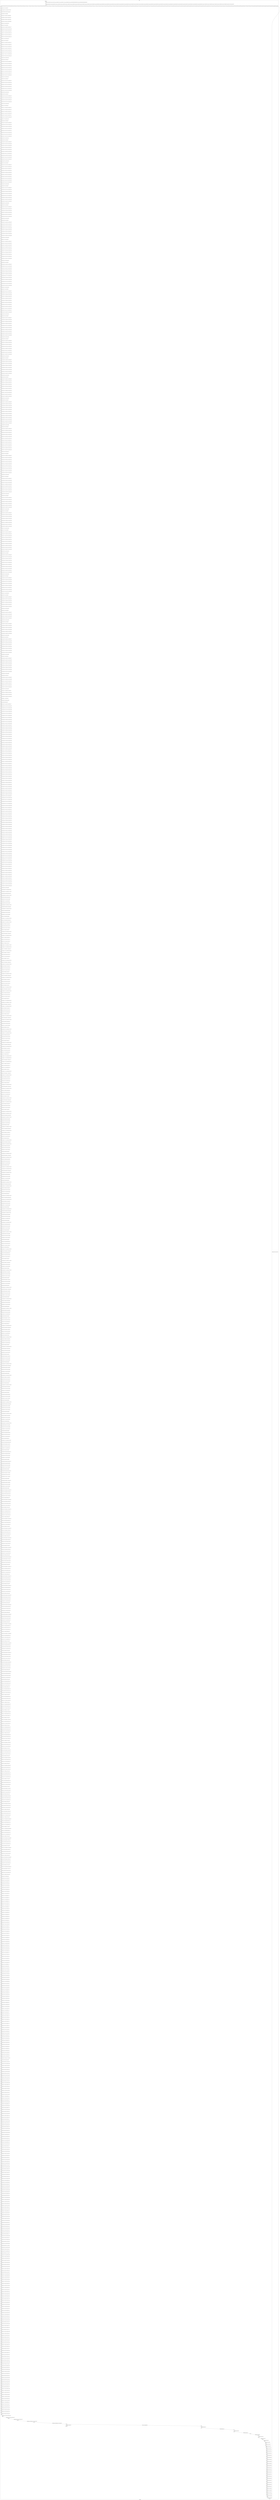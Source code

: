 digraph G {
label="Btor2XCFA";
subgraph cluster_0 {
label="main";
main_init[];
l1[];
l3[];
l4[];
l5[];
l6[];
l7[];
l8[];
l9[];
l10[];
l11[];
l12[];
l13[];
l14[];
l15[];
l16[];
l17[];
l18[];
l19[];
l20[];
l21[];
l22[];
l23[];
l24[];
l25[];
l26[];
l27[];
l28[];
l29[];
l30[];
l31[];
l32[];
l33[];
l34[];
l35[];
l36[];
l37[];
l38[];
l39[];
l40[];
l41[];
l42[];
l43[];
l44[];
l45[];
l46[];
l47[];
l48[];
l49[];
l50[];
l51[];
l52[];
l53[];
l54[];
l55[];
l56[];
l57[];
l58[];
l59[];
l60[];
l61[];
l62[];
l63[];
l64[];
l65[];
l66[];
l67[];
l68[];
l69[];
l70[];
l71[];
l72[];
l73[];
l74[];
l75[];
l76[];
l77[];
l78[];
l79[];
l80[];
l81[];
l82[];
l83[];
l84[];
l85[];
l86[];
l87[];
l88[];
l89[];
l90[];
l91[];
l92[];
l93[];
l94[];
l95[];
l96[];
l97[];
l98[];
l99[];
l100[];
l101[];
l102[];
l103[];
l104[];
l105[];
l106[];
l107[];
l108[];
l109[];
l110[];
l111[];
l112[];
l113[];
l114[];
l115[];
l116[];
l117[];
l118[];
l119[];
l120[];
l121[];
l122[];
l123[];
l124[];
l125[];
l126[];
l127[];
l128[];
l129[];
l130[];
l131[];
l132[];
l133[];
l134[];
l135[];
l136[];
l137[];
l138[];
l139[];
l140[];
l141[];
l142[];
l143[];
l144[];
l145[];
l146[];
l147[];
l148[];
l149[];
l150[];
l151[];
l152[];
l153[];
l154[];
l155[];
l156[];
l157[];
l158[];
l159[];
l160[];
l161[];
l162[];
l163[];
l164[];
l165[];
l166[];
l167[];
l168[];
l169[];
l170[];
l171[];
l172[];
l173[];
l174[];
l175[];
l176[];
l177[];
l178[];
l179[];
l180[];
l181[];
l182[];
l183[];
l184[];
l185[];
l186[];
l187[];
l188[];
l189[];
l190[];
l191[];
l192[];
l193[];
l194[];
l195[];
l196[];
l197[];
l198[];
l199[];
l200[];
l201[];
l202[];
l203[];
l204[];
l205[];
l206[];
l207[];
l208[];
l209[];
l210[];
l211[];
l212[];
l213[];
l214[];
l215[];
l216[];
l217[];
l218[];
l219[];
l220[];
l221[];
l222[];
l223[];
l224[];
l225[];
l226[];
l227[];
l228[];
l229[];
l230[];
l231[];
l232[];
l233[];
l234[];
l235[];
l236[];
l237[];
l238[];
l239[];
l240[];
l241[];
l242[];
l243[];
l244[];
l245[];
l246[];
l247[];
l248[];
l249[];
l250[];
l251[];
l252[];
l253[];
l254[];
l255[];
l256[];
l257[];
l258[];
l259[];
l260[];
l261[];
l262[];
l263[];
l264[];
l265[];
l266[];
l267[];
l268[];
l269[];
l270[];
l271[];
l272[];
l273[];
l274[];
l275[];
l276[];
l277[];
l278[];
l279[];
l280[];
l281[];
l282[];
l283[];
l284[];
l285[];
l286[];
l287[];
l288[];
l289[];
l290[];
l291[];
l292[];
l293[];
l294[];
l295[];
l296[];
l297[];
l298[];
l299[];
l300[];
l301[];
l302[];
l303[];
l304[];
l305[];
l306[];
l307[];
l308[];
l309[];
l310[];
l311[];
l312[];
l313[];
l314[];
l315[];
l316[];
l317[];
l318[];
l319[];
l320[];
l321[];
l322[];
l323[];
l324[];
l325[];
l326[];
l327[];
l328[];
l329[];
l330[];
l331[];
l332[];
l333[];
l334[];
l335[];
l336[];
l337[];
l338[];
l339[];
l340[];
l341[];
l342[];
l343[];
l344[];
l345[];
l346[];
l347[];
l348[];
l349[];
l350[];
l351[];
l352[];
l353[];
l354[];
l355[];
l356[];
l357[];
l358[];
l359[];
l360[];
l361[];
l362[];
l363[];
l364[];
l365[];
l366[];
l367[];
l368[];
l369[];
l370[];
l371[];
l372[];
l373[];
l374[];
l375[];
l376[];
l377[];
l378[];
l379[];
l380[];
l381[];
l382[];
l383[];
l384[];
l385[];
l386[];
l387[];
l388[];
l389[];
l390[];
l391[];
l392[];
l393[];
l394[];
l395[];
l396[];
l397[];
l398[];
l399[];
l400[];
l401[];
l402[];
l403[];
l404[];
l405[];
l406[];
l407[];
l408[];
l409[];
l410[];
l411[];
l412[];
l413[];
l414[];
l415[];
l416[];
l417[];
l418[];
l419[];
l420[];
l421[];
l422[];
l423[];
l424[];
l425[];
l426[];
l427[];
l428[];
l429[];
l430[];
l431[];
l432[];
l433[];
l434[];
l435[];
l436[];
l437[];
l438[];
l439[];
l440[];
l441[];
l442[];
l443[];
l444[];
l445[];
l446[];
l447[];
l448[];
l449[];
l450[];
l451[];
l452[];
l453[];
l454[];
l455[];
l456[];
l457[];
l458[];
l459[];
l460[];
l461[];
l462[];
l463[];
l464[];
l465[];
l466[];
l467[];
l468[];
l469[];
l470[];
l471[];
l472[];
l473[];
l474[];
l475[];
l476[];
l477[];
l478[];
l479[];
l480[];
l481[];
l482[];
l483[];
l484[];
l485[];
l486[];
l487[];
l488[];
l489[];
l490[];
l491[];
l492[];
l493[];
l494[];
l495[];
l496[];
l497[];
l498[];
l499[];
l500[];
l501[];
l502[];
l503[];
l504[];
l505[];
l506[];
l507[];
l508[];
l509[];
l510[];
l511[];
l512[];
l513[];
l514[];
l515[];
l516[];
l517[];
l518[];
l519[];
l520[];
l521[];
l522[];
l523[];
l524[];
l525[];
l526[];
l527[];
l528[];
l529[];
l530[];
l531[];
l532[];
l533[];
l534[];
l535[];
l536[];
l537[];
l538[];
l539[];
l540[];
l541[];
l542[];
l543[];
l544[];
l545[];
l546[];
l547[];
l548[];
l549[];
l550[];
l551[];
l552[];
l553[];
l554[];
l555[];
l556[];
l557[];
l558[];
l559[];
l560[];
l561[];
l562[];
l563[];
l564[];
l565[];
l566[];
l567[];
l568[];
l569[];
l570[];
l571[];
l572[];
l573[];
l574[];
l575[];
l576[];
l577[];
l578[];
l579[];
l580[];
l581[];
l582[];
l583[];
l584[];
l585[];
l586[];
l587[];
l588[];
l589[];
l590[];
l591[];
l592[];
l593[];
l594[];
l595[];
l596[];
l597[];
l598[];
l599[];
l600[];
l601[];
l602[];
l603[];
l604[];
l605[];
l606[];
l607[];
l608[];
l609[];
l610[];
l611[];
l612[];
l613[];
l614[];
l615[];
l616[];
l617[];
l618[];
l619[];
l620[];
l621[];
l622[];
l623[];
l624[];
l625[];
l626[];
l627[];
l628[];
l629[];
l630[];
l631[];
l632[];
l633[];
l634[];
l635[];
l636[];
l637[];
l638[];
l639[];
l640[];
l641[];
l642[];
l643[];
l644[];
l645[];
l646[];
l647[];
l648[];
l649[];
l650[];
l651[];
l652[];
l653[];
l654[];
l655[];
l656[];
l657[];
l658[];
l659[];
l660[];
l661[];
l662[];
l663[];
l664[];
l665[];
l666[];
l667[];
l668[];
l669[];
l670[];
l671[];
l672[];
l673[];
l674[];
l675[];
l676[];
l677[];
l678[];
l679[];
l680[];
l681[];
l682[];
l683[];
l684[];
l685[];
l686[];
l687[];
l688[];
l689[];
l690[];
l691[];
l692[];
l693[];
l694[];
l695[];
l696[];
l697[];
l698[];
l699[];
l700[];
l701[];
l702[];
l703[];
l704[];
l705[];
l706[];
l707[];
l708[];
l709[];
l710[];
l711[];
l712[];
l713[];
l714[];
l715[];
l716[];
l717[];
l718[];
l719[];
l720[];
l721[];
l722[];
l723[];
l724[];
l725[];
l726[];
l727[];
l728[];
l729[];
l730[];
l731[];
l732[];
l733[];
l734[];
l735[];
l736[];
l737[];
l738[];
l739[];
l740[];
l741[];
l742[];
l743[];
l744[];
l745[];
l746[];
l747[];
l748[];
l749[];
l750[];
l751[];
l752[];
l753[];
l754[];
l755[];
l756[];
l757[];
l758[];
l759[];
l760[];
l761[];
l762[];
l763[];
l764[];
l765[];
l766[];
l767[];
l768[];
l769[];
l770[];
l771[];
l772[];
l773[];
l774[];
l775[];
l776[];
l777[];
l778[];
l779[];
l780[];
l781[];
l782[];
l783[];
l784[];
l785[];
l786[];
l787[];
l788[];
l789[];
l790[];
l791[];
l792[];
l793[];
l794[];
l795[];
l796[];
l797[];
l798[];
l799[];
l800[];
l801[];
l802[];
l803[];
l804[];
l805[];
l806[];
l807[];
l808[];
l809[];
l810[];
l811[];
l812[];
l813[];
l814[];
l815[];
l816[];
l817[];
l818[];
l819[];
l820[];
l821[];
l822[];
l823[];
l824[];
l825[];
l826[];
l827[];
l828[];
l829[];
l830[];
l831[];
l832[];
l833[];
l834[];
l835[];
l836[];
l837[];
l838[];
l839[];
l840[];
l841[];
l842[];
l843[];
l844[];
l845[];
l846[];
l847[];
l848[];
l849[];
l850[];
l851[];
l852[];
l853[];
l854[];
l855[];
l856[];
l857[];
l858[];
l859[];
l860[];
l861[];
l862[];
l863[];
l864[];
l865[];
l866[];
l867[];
l868[];
l869[];
l870[];
l871[];
l872[];
l873[];
l874[];
l875[];
l876[];
l877[];
l878[];
l879[];
l880[];
l881[];
l882[];
l883[];
l884[];
l885[];
l886[];
l887[];
l888[];
l889[];
l890[];
l891[];
l892[];
l893[];
l894[];
l895[];
l896[];
l897[];
l898[];
l899[];
l900[];
l901[];
l902[];
l903[];
l904[];
l905[];
l906[];
l907[];
l908[];
l909[];
l910[];
l911[];
l912[];
l913[];
l914[];
l915[];
l916[];
l917[];
l918[];
l919[];
l920[];
l921[];
l922[];
l923[];
l924[];
l925[];
l926[];
l927[];
l928[];
l929[];
l930[];
l931[];
l932[];
l933[];
l934[];
l935[];
l936[];
l937[];
l938[];
l939[];
l940[];
l941[];
l942[];
l943[];
l944[];
l945[];
l946[];
l947[];
l948[];
l949[];
l950[];
l951[];
l952[];
l953[];
l954[];
l955[];
l956[];
l957[];
l958[];
l959[];
l960[];
l961[];
l962[];
l963[];
l964[];
l965[];
l966[];
l967[];
l968[];
l969[];
l970[];
l971[];
l972[];
l973[];
l974[];
l975[];
l976[];
l977[];
l978[];
l979[];
l980[];
l981[];
l982[];
l983[];
l984[];
l985[];
l986[];
l987[];
l988[];
l989[];
l990[];
l991[];
l992[];
l993[];
l994[];
l995[];
l996[];
l997[];
l998[];
l999[];
l1000[];
l1001[];
l1002[];
l1003[];
l1004[];
l1005[];
l1006[];
l1007[];
l1008[];
l1009[];
l1010[];
l1011[];
l1012[];
l1013[];
l1014[];
l1015[];
l1016[];
l1017[];
l1018[];
l1019[];
l1020[];
l1021[];
l1022[];
l1023[];
l1024[];
l1025[];
l1026[];
l1027[];
l1028[];
l1029[];
l1030[];
l1031[];
l1032[];
l1033[];
l1034[];
l1035[];
l1036[];
l1037[];
l1038[];
l1039[];
l1040[];
l1041[];
l1042[];
l1043[];
l1044[];
l1045[];
l1046[];
l1047[];
l1048[];
l1049[];
l1050[];
l1051[];
l1052[];
l1053[];
l1054[];
l1055[];
l1056[];
l1057[];
l1058[];
l1059[];
l1060[];
l1061[];
l1062[];
l1063[];
l1064[];
l1065[];
l1066[];
l1067[];
l1068[];
l1069[];
l1070[];
l1071[];
l1072[];
l1073[];
l1074[];
l1075[];
l1076[];
l1077[];
l1078[];
l1079[];
l1080[];
l1081[];
l1082[];
l1083[];
l1084[];
l1085[];
l1086[];
l1087[];
l1088[];
l1089[];
l1090[];
l1091[];
l1092[];
l1093[];
l1094[];
l1095[];
l1096[];
l1097[];
l1098[];
l1099[];
l1100[];
l1101[];
l1102[];
l1103[];
l1104[];
l1105[];
l1106[];
l1107[];
l1108[];
l1109[];
l1110[];
l1111[];
l1112[];
l1113[];
l1114[];
l1115[];
l1116[];
l1117[];
l1118[];
l1119[];
l1120[];
l1121[];
l1122[];
l1123[];
l1124[];
l1125[];
l1126[];
l1127[];
l1128[];
l1129[];
l1130[];
l1131[];
l1132[];
l1133[];
l1134[];
l1135[];
l1136[];
l1137[];
l1138[];
l1139[];
l1140[];
l1141[];
l1142[];
l1143[];
l1144[];
l1145[];
l1146[];
l1147[];
l1148[];
l1149[];
l1150[];
l1151[];
l1152[];
l1153[];
l1154[];
l1155[];
l1156[];
l1157[];
l1158[];
l1159[];
l1160[];
l1161[];
l1162[];
l1163[];
l1164[];
l1165[];
l1166[];
l1167[];
l1168[];
l1169[];
l1170[];
l1171[];
l1172[];
l1173[];
l1174[];
l1175[];
l1176[];
l1177[];
l1178[];
l1179[];
l1180[];
l1181[];
l1182[];
l1183[];
l1184[];
l1185[];
l1186[];
l1187[];
l1188[];
l1189[];
l1190[];
l1191[];
l1192[];
l1193[];
l1194[];
l1195[];
l1196[];
l1197[];
l1198[];
l1199[];
l1200[];
l1201[];
l1202[];
l1203[];
l1204[];
l1205[];
l1206[];
l1207[];
l1208[];
l1209[];
l1210[];
l1211[];
l1212[];
l1213[];
l1214[];
l1215[];
l1216[];
l1217[];
l1218[];
l1219[];
l1220[];
l1221[];
l1222[];
l1223[];
l1224[];
l1225[];
l1226[];
l1227[];
l1228[];
l1229[];
l1230[];
l1231[];
l1232[];
l1233[];
l1234[];
l1235[];
l1236[];
l1237[];
l1238[];
l1239[];
l1240[];
l1241[];
l1242[];
l1243[];
l1244[];
l1245[];
l1246[];
l1247[];
l1248[];
l1249[];
l1250[];
l1251[];
l1252[];
l1253[];
l1254[];
l1255[];
l1256[];
l1257[];
l1258[];
l1259[];
l1260[];
l1261[];
l1262[];
l1263[];
l1264[];
l1265[];
l1266[];
l1267[];
l1268[];
main_error[];
l1269[];
l1270[];
l1271[];
l1272[];
l1273[];
l1274[];
l1275[];
l1276[];
l1277[];
l1278[];
l1279[];
l1280[];
l1281[];
l1282[];
l1283[];
l1284[];
l1285[];
l1286[];
l1287[];
l1288[];
l1289[];
l1290[];
l1291[];
l1292[];
l1293[];
l1294[];
l1295[];
l1296[];
l1297[];
l1298[];
l1299[];
l1300[];
l1301[];
l1302[];
l1303[];
l1304[];
l1305[];
l1306[];
l1307[];
main_init -> l1 [label="[(assign const_5 #b00000000),(assign const_80 #b0),(assign const_85 #b00000001),(assign const_86 #b00100011),(assign const_93 #b00000000),(assign const_582 #b000000000000000000000000),(assign const_584 #b00000000000000000000000000000001)] "];
l3 -> l4 [label="[(havoc input_91),(havoc input_92),(havoc input_94),(havoc input_95),(havoc input_103),(havoc input_104),(havoc input_105),(havoc input_106),(havoc input_116),(havoc input_117),(havoc input_118),(havoc input_119),(havoc input_131),(havoc input_132),(havoc input_133),(havoc input_134),(havoc input_146),(havoc input_147),(havoc input_157),(havoc input_158),(havoc input_166),(havoc input_167),(havoc input_168),(havoc input_169),(havoc input_179),(havoc input_180),(havoc input_181),(havoc input_182),(havoc input_194),(havoc input_195),(havoc input_196),(havoc input_197),(havoc input_211),(havoc input_212),(havoc input_213),(havoc input_214),(havoc input_228),(havoc input_229),(havoc input_241),(havoc input_242),(havoc input_252),(havoc input_253),(havoc input_254),(havoc input_255),(havoc input_267),(havoc input_268),(havoc input_269),(havoc input_270),(havoc input_284),(havoc input_285),(havoc input_286),(havoc input_287),(havoc input_303),(havoc input_304),(havoc input_305),(havoc input_306),(havoc input_322),(havoc input_323),(havoc input_337),(havoc input_338),(havoc input_350),(havoc input_351),(havoc input_352),(havoc input_353),(havoc input_365),(havoc input_366),(havoc input_367),(havoc input_368),(havoc input_382),(havoc input_383),(havoc input_384),(havoc input_385),(havoc input_401),(havoc input_402),(havoc input_403),(havoc input_404),(havoc input_420),(havoc input_421),(havoc input_435),(havoc input_436),(havoc input_448),(havoc input_449),(havoc input_459),(havoc input_460),(havoc input_472),(havoc input_473),(havoc input_487),(havoc input_488),(havoc input_522),(havoc input_523),(havoc input_531),(havoc input_532),(havoc input_542),(havoc input_543),(havoc input_555),(havoc input_556)] "];
l4 -> l5 [label="[(assign binary_87 (bvxor const_86 state_78))] "];
l5 -> l6 [label="[(assign comparison_88 (ite (= const_85 binary_87) #b1 #b0))] "];
l6 -> l7 [label="[(assign binary_89 (bvand (bvnot state_83) comparison_88))] "];
l7 -> l8 [label="[(assign binary_96 (bvxor const_85 state_6))] "];
l8 -> l9 [label="[(assign ternary_97 (ite (= input_95 #b1) const_93 binary_96))] "];
l9 -> l10 [label="[(assign ternary_98 (ite (= input_94 #b1) const_85 ternary_97))] "];
l10 -> l11 [label="[(assign ternary_99 (ite (= input_92 #b1) const_93 ternary_98))] "];
l11 -> l12 [label="[(assign ternary_100 (ite (= input_91 #b1) const_85 ternary_99))] "];
l12 -> l13 [label="[(assign binary_101 (bvxor const_85 ternary_100))] "];
l13 -> l14 [label="[(assign binary_107 (bvxor const_85 state_8))] "];
l14 -> l15 [label="[(assign ternary_108 (ite (= input_95 #b1) const_93 binary_107))] "];
l15 -> l16 [label="[(assign ternary_109 (ite (= input_106 #b1) const_93 ternary_108))] "];
l16 -> l17 [label="[(assign ternary_110 (ite (= input_94 #b1) const_93 ternary_109))] "];
l17 -> l18 [label="[(assign ternary_111 (ite (= input_105 #b1) const_85 ternary_110))] "];
l18 -> l19 [label="[(assign ternary_112 (ite (= input_104 #b1) const_93 ternary_111))] "];
l19 -> l20 [label="[(assign ternary_113 (ite (= input_103 #b1) const_85 ternary_112))] "];
l20 -> l21 [label="[(assign binary_114 (bvxor const_85 ternary_113))] "];
l21 -> l22 [label="[(assign binary_120 (bvxor const_85 state_10))] "];
l22 -> l23 [label="[(assign ternary_121 (ite (= input_95 #b1) const_85 binary_120))] "];
l23 -> l24 [label="[(assign ternary_122 (ite (= input_106 #b1) const_93 ternary_121))] "];
l24 -> l25 [label="[(assign ternary_123 (ite (= input_119 #b1) const_93 ternary_122))] "];
l25 -> l26 [label="[(assign ternary_124 (ite (= input_94 #b1) const_93 ternary_123))] "];
l26 -> l27 [label="[(assign ternary_125 (ite (= input_105 #b1) const_93 ternary_124))] "];
l27 -> l28 [label="[(assign ternary_126 (ite (= input_118 #b1) const_85 ternary_125))] "];
l28 -> l29 [label="[(assign ternary_127 (ite (= input_117 #b1) const_93 ternary_126))] "];
l29 -> l30 [label="[(assign ternary_128 (ite (= input_116 #b1) const_85 ternary_127))] "];
l30 -> l31 [label="[(assign binary_129 (bvxor const_85 ternary_128))] "];
l31 -> l32 [label="[(assign binary_135 (bvxor const_85 state_12))] "];
l32 -> l33 [label="[(assign ternary_136 (ite (= input_106 #b1) const_85 binary_135))] "];
l33 -> l34 [label="[(assign ternary_137 (ite (= input_119 #b1) const_93 ternary_136))] "];
l34 -> l35 [label="[(assign ternary_138 (ite (= input_134 #b1) const_93 ternary_137))] "];
l35 -> l36 [label="[(assign ternary_139 (ite (= input_105 #b1) const_93 ternary_138))] "];
l36 -> l37 [label="[(assign ternary_140 (ite (= input_118 #b1) const_93 ternary_139))] "];
l37 -> l38 [label="[(assign ternary_141 (ite (= input_133 #b1) const_85 ternary_140))] "];
l38 -> l39 [label="[(assign ternary_142 (ite (= input_132 #b1) const_93 ternary_141))] "];
l39 -> l40 [label="[(assign ternary_143 (ite (= input_131 #b1) const_85 ternary_142))] "];
l40 -> l41 [label="[(assign binary_144 (bvxor const_85 ternary_143))] "];
l41 -> l42 [label="[(assign binary_148 (bvxor const_85 state_14))] "];
l42 -> l43 [label="[(assign ternary_149 (ite (= input_119 #b1) const_85 binary_148))] "];
l43 -> l44 [label="[(assign ternary_150 (ite (= input_134 #b1) const_93 ternary_149))] "];
l44 -> l45 [label="[(assign ternary_151 (ite (= input_118 #b1) const_93 ternary_150))] "];
l45 -> l46 [label="[(assign ternary_152 (ite (= input_133 #b1) const_93 ternary_151))] "];
l46 -> l47 [label="[(assign ternary_153 (ite (= input_147 #b1) const_93 ternary_152))] "];
l47 -> l48 [label="[(assign ternary_154 (ite (= input_146 #b1) const_85 ternary_153))] "];
l48 -> l49 [label="[(assign binary_155 (bvxor const_85 ternary_154))] "];
l49 -> l50 [label="[(assign binary_159 (bvxor const_85 state_16))] "];
l50 -> l51 [label="[(assign ternary_160 (ite (= input_134 #b1) const_85 binary_159))] "];
l51 -> l52 [label="[(assign ternary_161 (ite (= input_133 #b1) const_93 ternary_160))] "];
l52 -> l53 [label="[(assign ternary_162 (ite (= input_158 #b1) const_93 ternary_161))] "];
l53 -> l54 [label="[(assign ternary_163 (ite (= input_157 #b1) const_85 ternary_162))] "];
l54 -> l55 [label="[(assign binary_164 (bvxor const_85 ternary_163))] "];
l55 -> l56 [label="[(assign binary_170 (bvxor const_85 state_18))] "];
l56 -> l57 [label="[(assign ternary_171 (ite (= input_169 #b1) const_93 binary_170))] "];
l57 -> l58 [label="[(assign ternary_172 (ite (= input_168 #b1) const_85 ternary_171))] "];
l58 -> l59 [label="[(assign ternary_173 (ite (= input_92 #b1) const_93 ternary_172))] "];
l59 -> l60 [label="[(assign ternary_174 (ite (= input_167 #b1) const_93 ternary_173))] "];
l60 -> l61 [label="[(assign ternary_175 (ite (= input_91 #b1) const_93 ternary_174))] "];
l61 -> l62 [label="[(assign ternary_176 (ite (= input_166 #b1) const_85 ternary_175))] "];
l62 -> l63 [label="[(assign binary_177 (bvxor const_85 ternary_176))] "];
l63 -> l64 [label="[(assign binary_183 (bvxor const_85 state_20))] "];
l64 -> l65 [label="[(assign ternary_184 (ite (= input_169 #b1) const_93 binary_183))] "];
l65 -> l66 [label="[(assign ternary_185 (ite (= input_182 #b1) const_93 ternary_184))] "];
l66 -> l67 [label="[(assign ternary_186 (ite (= input_168 #b1) const_93 ternary_185))] "];
l67 -> l68 [label="[(assign ternary_187 (ite (= input_181 #b1) const_85 ternary_186))] "];
l68 -> l69 [label="[(assign ternary_188 (ite (= input_104 #b1) const_93 ternary_187))] "];
l69 -> l70 [label="[(assign ternary_189 (ite (= input_180 #b1) const_93 ternary_188))] "];
l70 -> l71 [label="[(assign ternary_190 (ite (= input_103 #b1) const_93 ternary_189))] "];
l71 -> l72 [label="[(assign ternary_191 (ite (= input_179 #b1) const_85 ternary_190))] "];
l72 -> l73 [label="[(assign binary_192 (bvxor const_85 ternary_191))] "];
l73 -> l74 [label="[(assign binary_198 (bvxor const_85 state_22))] "];
l74 -> l75 [label="[(assign ternary_199 (ite (= input_169 #b1) const_85 binary_198))] "];
l75 -> l76 [label="[(assign ternary_200 (ite (= input_182 #b1) const_93 ternary_199))] "];
l76 -> l77 [label="[(assign ternary_201 (ite (= input_197 #b1) const_93 ternary_200))] "];
l77 -> l78 [label="[(assign ternary_202 (ite (= input_168 #b1) const_93 ternary_201))] "];
l78 -> l79 [label="[(assign ternary_203 (ite (= input_181 #b1) const_93 ternary_202))] "];
l79 -> l80 [label="[(assign ternary_204 (ite (= input_196 #b1) const_85 ternary_203))] "];
l80 -> l81 [label="[(assign ternary_205 (ite (= input_117 #b1) const_93 ternary_204))] "];
l81 -> l82 [label="[(assign ternary_206 (ite (= input_195 #b1) const_93 ternary_205))] "];
l82 -> l83 [label="[(assign ternary_207 (ite (= input_116 #b1) const_93 ternary_206))] "];
l83 -> l84 [label="[(assign ternary_208 (ite (= input_194 #b1) const_85 ternary_207))] "];
l84 -> l85 [label="[(assign binary_209 (bvxor const_85 ternary_208))] "];
l85 -> l86 [label="[(assign binary_215 (bvxor const_85 state_24))] "];
l86 -> l87 [label="[(assign ternary_216 (ite (= input_182 #b1) const_85 binary_215))] "];
l87 -> l88 [label="[(assign ternary_217 (ite (= input_197 #b1) const_93 ternary_216))] "];
l88 -> l89 [label="[(assign ternary_218 (ite (= input_214 #b1) const_93 ternary_217))] "];
l89 -> l90 [label="[(assign ternary_219 (ite (= input_181 #b1) const_93 ternary_218))] "];
l90 -> l91 [label="[(assign ternary_220 (ite (= input_196 #b1) const_93 ternary_219))] "];
l91 -> l92 [label="[(assign ternary_221 (ite (= input_213 #b1) const_85 ternary_220))] "];
l92 -> l93 [label="[(assign ternary_222 (ite (= input_132 #b1) const_93 ternary_221))] "];
l93 -> l94 [label="[(assign ternary_223 (ite (= input_212 #b1) const_93 ternary_222))] "];
l94 -> l95 [label="[(assign ternary_224 (ite (= input_131 #b1) const_93 ternary_223))] "];
l95 -> l96 [label="[(assign ternary_225 (ite (= input_211 #b1) const_85 ternary_224))] "];
l96 -> l97 [label="[(assign binary_226 (bvxor const_85 ternary_225))] "];
l97 -> l98 [label="[(assign binary_230 (bvxor const_85 state_26))] "];
l98 -> l99 [label="[(assign ternary_231 (ite (= input_197 #b1) const_85 binary_230))] "];
l99 -> l100 [label="[(assign ternary_232 (ite (= input_214 #b1) const_93 ternary_231))] "];
l100 -> l101 [label="[(assign ternary_233 (ite (= input_196 #b1) const_93 ternary_232))] "];
l101 -> l102 [label="[(assign ternary_234 (ite (= input_213 #b1) const_93 ternary_233))] "];
l102 -> l103 [label="[(assign ternary_235 (ite (= input_147 #b1) const_93 ternary_234))] "];
l103 -> l104 [label="[(assign ternary_236 (ite (= input_229 #b1) const_93 ternary_235))] "];
l104 -> l105 [label="[(assign ternary_237 (ite (= input_146 #b1) const_93 ternary_236))] "];
l105 -> l106 [label="[(assign ternary_238 (ite (= input_228 #b1) const_85 ternary_237))] "];
l106 -> l107 [label="[(assign binary_239 (bvxor const_85 ternary_238))] "];
l107 -> l108 [label="[(assign binary_243 (bvxor const_85 state_28))] "];
l108 -> l109 [label="[(assign ternary_244 (ite (= input_214 #b1) const_85 binary_243))] "];
l109 -> l110 [label="[(assign ternary_245 (ite (= input_213 #b1) const_93 ternary_244))] "];
l110 -> l111 [label="[(assign ternary_246 (ite (= input_158 #b1) const_93 ternary_245))] "];
l111 -> l112 [label="[(assign ternary_247 (ite (= input_242 #b1) const_93 ternary_246))] "];
l112 -> l113 [label="[(assign ternary_248 (ite (= input_157 #b1) const_93 ternary_247))] "];
l113 -> l114 [label="[(assign ternary_249 (ite (= input_241 #b1) const_85 ternary_248))] "];
l114 -> l115 [label="[(assign binary_250 (bvxor const_85 ternary_249))] "];
l115 -> l116 [label="[(assign binary_256 (bvxor const_85 state_30))] "];
l116 -> l117 [label="[(assign ternary_257 (ite (= input_255 #b1) const_93 binary_256))] "];
l117 -> l118 [label="[(assign ternary_258 (ite (= input_254 #b1) const_85 ternary_257))] "];
l118 -> l119 [label="[(assign ternary_259 (ite (= input_92 #b1) const_85 ternary_258))] "];
l119 -> l120 [label="[(assign ternary_260 (ite (= input_167 #b1) const_93 ternary_259))] "];
l120 -> l121 [label="[(assign ternary_261 (ite (= input_253 #b1) const_93 ternary_260))] "];
l121 -> l122 [label="[(assign ternary_262 (ite (= input_91 #b1) const_93 ternary_261))] "];
l122 -> l123 [label="[(assign ternary_263 (ite (= input_166 #b1) const_93 ternary_262))] "];
l123 -> l124 [label="[(assign ternary_264 (ite (= input_252 #b1) const_85 ternary_263))] "];
l124 -> l125 [label="[(assign binary_265 (bvxor const_85 ternary_264))] "];
l125 -> l126 [label="[(assign binary_271 (bvxor const_85 state_32))] "];
l126 -> l127 [label="[(assign ternary_272 (ite (= input_255 #b1) const_93 binary_271))] "];
l127 -> l128 [label="[(assign ternary_273 (ite (= input_270 #b1) const_93 ternary_272))] "];
l128 -> l129 [label="[(assign ternary_274 (ite (= input_254 #b1) const_93 ternary_273))] "];
l129 -> l130 [label="[(assign ternary_275 (ite (= input_269 #b1) const_85 ternary_274))] "];
l130 -> l131 [label="[(assign ternary_276 (ite (= input_104 #b1) const_85 ternary_275))] "];
l131 -> l132 [label="[(assign ternary_277 (ite (= input_180 #b1) const_93 ternary_276))] "];
l132 -> l133 [label="[(assign ternary_278 (ite (= input_268 #b1) const_93 ternary_277))] "];
l133 -> l134 [label="[(assign ternary_279 (ite (= input_103 #b1) const_93 ternary_278))] "];
l134 -> l135 [label="[(assign ternary_280 (ite (= input_179 #b1) const_93 ternary_279))] "];
l135 -> l136 [label="[(assign ternary_281 (ite (= input_267 #b1) const_85 ternary_280))] "];
l136 -> l137 [label="[(assign binary_282 (bvxor const_85 ternary_281))] "];
l137 -> l138 [label="[(assign binary_288 (bvxor const_85 state_34))] "];
l138 -> l139 [label="[(assign ternary_289 (ite (= input_255 #b1) const_85 binary_288))] "];
l139 -> l140 [label="[(assign ternary_290 (ite (= input_270 #b1) const_93 ternary_289))] "];
l140 -> l141 [label="[(assign ternary_291 (ite (= input_287 #b1) const_93 ternary_290))] "];
l141 -> l142 [label="[(assign ternary_292 (ite (= input_254 #b1) const_93 ternary_291))] "];
l142 -> l143 [label="[(assign ternary_293 (ite (= input_269 #b1) const_93 ternary_292))] "];
l143 -> l144 [label="[(assign ternary_294 (ite (= input_286 #b1) const_85 ternary_293))] "];
l144 -> l145 [label="[(assign ternary_295 (ite (= input_117 #b1) const_85 ternary_294))] "];
l145 -> l146 [label="[(assign ternary_296 (ite (= input_195 #b1) const_93 ternary_295))] "];
l146 -> l147 [label="[(assign ternary_297 (ite (= input_285 #b1) const_93 ternary_296))] "];
l147 -> l148 [label="[(assign ternary_298 (ite (= input_116 #b1) const_93 ternary_297))] "];
l148 -> l149 [label="[(assign ternary_299 (ite (= input_194 #b1) const_93 ternary_298))] "];
l149 -> l150 [label="[(assign ternary_300 (ite (= input_284 #b1) const_85 ternary_299))] "];
l150 -> l151 [label="[(assign binary_301 (bvxor const_85 ternary_300))] "];
l151 -> l152 [label="[(assign binary_307 (bvxor const_85 state_36))] "];
l152 -> l153 [label="[(assign ternary_308 (ite (= input_270 #b1) const_85 binary_307))] "];
l153 -> l154 [label="[(assign ternary_309 (ite (= input_287 #b1) const_93 ternary_308))] "];
l154 -> l155 [label="[(assign ternary_310 (ite (= input_306 #b1) const_93 ternary_309))] "];
l155 -> l156 [label="[(assign ternary_311 (ite (= input_269 #b1) const_93 ternary_310))] "];
l156 -> l157 [label="[(assign ternary_312 (ite (= input_286 #b1) const_93 ternary_311))] "];
l157 -> l158 [label="[(assign ternary_313 (ite (= input_305 #b1) const_85 ternary_312))] "];
l158 -> l159 [label="[(assign ternary_314 (ite (= input_132 #b1) const_85 ternary_313))] "];
l159 -> l160 [label="[(assign ternary_315 (ite (= input_212 #b1) const_93 ternary_314))] "];
l160 -> l161 [label="[(assign ternary_316 (ite (= input_304 #b1) const_93 ternary_315))] "];
l161 -> l162 [label="[(assign ternary_317 (ite (= input_131 #b1) const_93 ternary_316))] "];
l162 -> l163 [label="[(assign ternary_318 (ite (= input_211 #b1) const_93 ternary_317))] "];
l163 -> l164 [label="[(assign ternary_319 (ite (= input_303 #b1) const_85 ternary_318))] "];
l164 -> l165 [label="[(assign binary_320 (bvxor const_85 ternary_319))] "];
l165 -> l166 [label="[(assign binary_324 (bvxor const_85 state_38))] "];
l166 -> l167 [label="[(assign ternary_325 (ite (= input_287 #b1) const_85 binary_324))] "];
l167 -> l168 [label="[(assign ternary_326 (ite (= input_306 #b1) const_93 ternary_325))] "];
l168 -> l169 [label="[(assign ternary_327 (ite (= input_286 #b1) const_93 ternary_326))] "];
l169 -> l170 [label="[(assign ternary_328 (ite (= input_305 #b1) const_93 ternary_327))] "];
l170 -> l171 [label="[(assign ternary_329 (ite (= input_147 #b1) const_85 ternary_328))] "];
l171 -> l172 [label="[(assign ternary_330 (ite (= input_229 #b1) const_93 ternary_329))] "];
l172 -> l173 [label="[(assign ternary_331 (ite (= input_323 #b1) const_93 ternary_330))] "];
l173 -> l174 [label="[(assign ternary_332 (ite (= input_146 #b1) const_93 ternary_331))] "];
l174 -> l175 [label="[(assign ternary_333 (ite (= input_228 #b1) const_93 ternary_332))] "];
l175 -> l176 [label="[(assign ternary_334 (ite (= input_322 #b1) const_85 ternary_333))] "];
l176 -> l177 [label="[(assign binary_335 (bvxor const_85 ternary_334))] "];
l177 -> l178 [label="[(assign binary_339 (bvxor const_85 state_40))] "];
l178 -> l179 [label="[(assign ternary_340 (ite (= input_306 #b1) const_85 binary_339))] "];
l179 -> l180 [label="[(assign ternary_341 (ite (= input_305 #b1) const_93 ternary_340))] "];
l180 -> l181 [label="[(assign ternary_342 (ite (= input_158 #b1) const_85 ternary_341))] "];
l181 -> l182 [label="[(assign ternary_343 (ite (= input_242 #b1) const_93 ternary_342))] "];
l182 -> l183 [label="[(assign ternary_344 (ite (= input_338 #b1) const_93 ternary_343))] "];
l183 -> l184 [label="[(assign ternary_345 (ite (= input_157 #b1) const_93 ternary_344))] "];
l184 -> l185 [label="[(assign ternary_346 (ite (= input_241 #b1) const_93 ternary_345))] "];
l185 -> l186 [label="[(assign ternary_347 (ite (= input_337 #b1) const_85 ternary_346))] "];
l186 -> l187 [label="[(assign binary_348 (bvxor const_85 ternary_347))] "];
l187 -> l188 [label="[(assign binary_354 (bvxor const_85 state_42))] "];
l188 -> l189 [label="[(assign ternary_355 (ite (= input_353 #b1) const_93 binary_354))] "];
l189 -> l190 [label="[(assign ternary_356 (ite (= input_352 #b1) const_85 ternary_355))] "];
l190 -> l191 [label="[(assign ternary_357 (ite (= input_167 #b1) const_85 ternary_356))] "];
l191 -> l192 [label="[(assign ternary_358 (ite (= input_253 #b1) const_93 ternary_357))] "];
l192 -> l193 [label="[(assign ternary_359 (ite (= input_351 #b1) const_93 ternary_358))] "];
l193 -> l194 [label="[(assign ternary_360 (ite (= input_166 #b1) const_93 ternary_359))] "];
l194 -> l195 [label="[(assign ternary_361 (ite (= input_252 #b1) const_93 ternary_360))] "];
l195 -> l196 [label="[(assign ternary_362 (ite (= input_350 #b1) const_85 ternary_361))] "];
l196 -> l197 [label="[(assign binary_363 (bvxor const_85 ternary_362))] "];
l197 -> l198 [label="[(assign binary_369 (bvxor const_85 state_44))] "];
l198 -> l199 [label="[(assign ternary_370 (ite (= input_353 #b1) const_93 binary_369))] "];
l199 -> l200 [label="[(assign ternary_371 (ite (= input_368 #b1) const_93 ternary_370))] "];
l200 -> l201 [label="[(assign ternary_372 (ite (= input_352 #b1) const_93 ternary_371))] "];
l201 -> l202 [label="[(assign ternary_373 (ite (= input_367 #b1) const_85 ternary_372))] "];
l202 -> l203 [label="[(assign ternary_374 (ite (= input_180 #b1) const_85 ternary_373))] "];
l203 -> l204 [label="[(assign ternary_375 (ite (= input_268 #b1) const_93 ternary_374))] "];
l204 -> l205 [label="[(assign ternary_376 (ite (= input_366 #b1) const_93 ternary_375))] "];
l205 -> l206 [label="[(assign ternary_377 (ite (= input_179 #b1) const_93 ternary_376))] "];
l206 -> l207 [label="[(assign ternary_378 (ite (= input_267 #b1) const_93 ternary_377))] "];
l207 -> l208 [label="[(assign ternary_379 (ite (= input_365 #b1) const_85 ternary_378))] "];
l208 -> l209 [label="[(assign binary_380 (bvxor const_85 ternary_379))] "];
l209 -> l210 [label="[(assign binary_386 (bvxor const_85 state_46))] "];
l210 -> l211 [label="[(assign ternary_387 (ite (= input_353 #b1) const_85 binary_386))] "];
l211 -> l212 [label="[(assign ternary_388 (ite (= input_368 #b1) const_93 ternary_387))] "];
l212 -> l213 [label="[(assign ternary_389 (ite (= input_385 #b1) const_93 ternary_388))] "];
l213 -> l214 [label="[(assign ternary_390 (ite (= input_352 #b1) const_93 ternary_389))] "];
l214 -> l215 [label="[(assign ternary_391 (ite (= input_367 #b1) const_93 ternary_390))] "];
l215 -> l216 [label="[(assign ternary_392 (ite (= input_384 #b1) const_85 ternary_391))] "];
l216 -> l217 [label="[(assign ternary_393 (ite (= input_195 #b1) const_85 ternary_392))] "];
l217 -> l218 [label="[(assign ternary_394 (ite (= input_285 #b1) const_93 ternary_393))] "];
l218 -> l219 [label="[(assign ternary_395 (ite (= input_383 #b1) const_93 ternary_394))] "];
l219 -> l220 [label="[(assign ternary_396 (ite (= input_194 #b1) const_93 ternary_395))] "];
l220 -> l221 [label="[(assign ternary_397 (ite (= input_284 #b1) const_93 ternary_396))] "];
l221 -> l222 [label="[(assign ternary_398 (ite (= input_382 #b1) const_85 ternary_397))] "];
l222 -> l223 [label="[(assign binary_399 (bvxor const_85 ternary_398))] "];
l223 -> l224 [label="[(assign binary_405 (bvxor const_85 state_48))] "];
l224 -> l225 [label="[(assign ternary_406 (ite (= input_368 #b1) const_85 binary_405))] "];
l225 -> l226 [label="[(assign ternary_407 (ite (= input_385 #b1) const_93 ternary_406))] "];
l226 -> l227 [label="[(assign ternary_408 (ite (= input_404 #b1) const_93 ternary_407))] "];
l227 -> l228 [label="[(assign ternary_409 (ite (= input_367 #b1) const_93 ternary_408))] "];
l228 -> l229 [label="[(assign ternary_410 (ite (= input_384 #b1) const_93 ternary_409))] "];
l229 -> l230 [label="[(assign ternary_411 (ite (= input_403 #b1) const_85 ternary_410))] "];
l230 -> l231 [label="[(assign ternary_412 (ite (= input_212 #b1) const_85 ternary_411))] "];
l231 -> l232 [label="[(assign ternary_413 (ite (= input_304 #b1) const_93 ternary_412))] "];
l232 -> l233 [label="[(assign ternary_414 (ite (= input_402 #b1) const_93 ternary_413))] "];
l233 -> l234 [label="[(assign ternary_415 (ite (= input_211 #b1) const_93 ternary_414))] "];
l234 -> l235 [label="[(assign ternary_416 (ite (= input_303 #b1) const_93 ternary_415))] "];
l235 -> l236 [label="[(assign ternary_417 (ite (= input_401 #b1) const_85 ternary_416))] "];
l236 -> l237 [label="[(assign binary_418 (bvxor const_85 ternary_417))] "];
l237 -> l238 [label="[(assign binary_422 (bvxor const_85 state_50))] "];
l238 -> l239 [label="[(assign ternary_423 (ite (= input_385 #b1) const_85 binary_422))] "];
l239 -> l240 [label="[(assign ternary_424 (ite (= input_404 #b1) const_93 ternary_423))] "];
l240 -> l241 [label="[(assign ternary_425 (ite (= input_384 #b1) const_93 ternary_424))] "];
l241 -> l242 [label="[(assign ternary_426 (ite (= input_403 #b1) const_93 ternary_425))] "];
l242 -> l243 [label="[(assign ternary_427 (ite (= input_229 #b1) const_85 ternary_426))] "];
l243 -> l244 [label="[(assign ternary_428 (ite (= input_323 #b1) const_93 ternary_427))] "];
l244 -> l245 [label="[(assign ternary_429 (ite (= input_421 #b1) const_93 ternary_428))] "];
l245 -> l246 [label="[(assign ternary_430 (ite (= input_228 #b1) const_93 ternary_429))] "];
l246 -> l247 [label="[(assign ternary_431 (ite (= input_322 #b1) const_93 ternary_430))] "];
l247 -> l248 [label="[(assign ternary_432 (ite (= input_420 #b1) const_85 ternary_431))] "];
l248 -> l249 [label="[(assign binary_433 (bvxor const_85 ternary_432))] "];
l249 -> l250 [label="[(assign binary_437 (bvxor const_85 state_52))] "];
l250 -> l251 [label="[(assign ternary_438 (ite (= input_404 #b1) const_85 binary_437))] "];
l251 -> l252 [label="[(assign ternary_439 (ite (= input_403 #b1) const_93 ternary_438))] "];
l252 -> l253 [label="[(assign ternary_440 (ite (= input_242 #b1) const_85 ternary_439))] "];
l253 -> l254 [label="[(assign ternary_441 (ite (= input_338 #b1) const_93 ternary_440))] "];
l254 -> l255 [label="[(assign ternary_442 (ite (= input_436 #b1) const_93 ternary_441))] "];
l255 -> l256 [label="[(assign ternary_443 (ite (= input_241 #b1) const_93 ternary_442))] "];
l256 -> l257 [label="[(assign ternary_444 (ite (= input_337 #b1) const_93 ternary_443))] "];
l257 -> l258 [label="[(assign ternary_445 (ite (= input_435 #b1) const_85 ternary_444))] "];
l258 -> l259 [label="[(assign binary_446 (bvxor const_85 ternary_445))] "];
l259 -> l260 [label="[(assign binary_450 (bvxor const_85 state_54))] "];
l260 -> l261 [label="[(assign ternary_451 (ite (= input_449 #b1) const_93 binary_450))] "];
l261 -> l262 [label="[(assign ternary_452 (ite (= input_448 #b1) const_85 ternary_451))] "];
l262 -> l263 [label="[(assign ternary_453 (ite (= input_253 #b1) const_85 ternary_452))] "];
l263 -> l264 [label="[(assign ternary_454 (ite (= input_351 #b1) const_93 ternary_453))] "];
l264 -> l265 [label="[(assign ternary_455 (ite (= input_252 #b1) const_93 ternary_454))] "];
l265 -> l266 [label="[(assign ternary_456 (ite (= input_350 #b1) const_93 ternary_455))] "];
l266 -> l267 [label="[(assign binary_457 (bvxor const_85 ternary_456))] "];
l267 -> l268 [label="[(assign binary_461 (bvxor const_85 state_56))] "];
l268 -> l269 [label="[(assign ternary_462 (ite (= input_449 #b1) const_93 binary_461))] "];
l269 -> l270 [label="[(assign ternary_463 (ite (= input_460 #b1) const_93 ternary_462))] "];
l270 -> l271 [label="[(assign ternary_464 (ite (= input_448 #b1) const_93 ternary_463))] "];
l271 -> l272 [label="[(assign ternary_465 (ite (= input_459 #b1) const_85 ternary_464))] "];
l272 -> l273 [label="[(assign ternary_466 (ite (= input_268 #b1) const_85 ternary_465))] "];
l273 -> l274 [label="[(assign ternary_467 (ite (= input_366 #b1) const_93 ternary_466))] "];
l274 -> l275 [label="[(assign ternary_468 (ite (= input_267 #b1) const_93 ternary_467))] "];
l275 -> l276 [label="[(assign ternary_469 (ite (= input_365 #b1) const_93 ternary_468))] "];
l276 -> l277 [label="[(assign binary_470 (bvxor const_85 ternary_469))] "];
l277 -> l278 [label="[(assign binary_474 (bvxor const_85 state_58))] "];
l278 -> l279 [label="[(assign ternary_475 (ite (= input_449 #b1) const_85 binary_474))] "];
l279 -> l280 [label="[(assign ternary_476 (ite (= input_460 #b1) const_93 ternary_475))] "];
l280 -> l281 [label="[(assign ternary_477 (ite (= input_473 #b1) const_93 ternary_476))] "];
l281 -> l282 [label="[(assign ternary_478 (ite (= input_448 #b1) const_93 ternary_477))] "];
l282 -> l283 [label="[(assign ternary_479 (ite (= input_459 #b1) const_93 ternary_478))] "];
l283 -> l284 [label="[(assign ternary_480 (ite (= input_472 #b1) const_85 ternary_479))] "];
l284 -> l285 [label="[(assign ternary_481 (ite (= input_285 #b1) const_85 ternary_480))] "];
l285 -> l286 [label="[(assign ternary_482 (ite (= input_383 #b1) const_93 ternary_481))] "];
l286 -> l287 [label="[(assign ternary_483 (ite (= input_284 #b1) const_93 ternary_482))] "];
l287 -> l288 [label="[(assign ternary_484 (ite (= input_382 #b1) const_93 ternary_483))] "];
l288 -> l289 [label="[(assign binary_485 (bvxor const_85 ternary_484))] "];
l289 -> l290 [label="[(assign binary_489 (bvxor const_85 state_60))] "];
l290 -> l291 [label="[(assign ternary_490 (ite (= input_460 #b1) const_85 binary_489))] "];
l291 -> l292 [label="[(assign ternary_491 (ite (= input_473 #b1) const_93 ternary_490))] "];
l292 -> l293 [label="[(assign ternary_492 (ite (= input_488 #b1) const_93 ternary_491))] "];
l293 -> l294 [label="[(assign ternary_493 (ite (= input_459 #b1) const_93 ternary_492))] "];
l294 -> l295 [label="[(assign ternary_494 (ite (= input_472 #b1) const_93 ternary_493))] "];
l295 -> l296 [label="[(assign ternary_495 (ite (= input_487 #b1) const_85 ternary_494))] "];
l296 -> l297 [label="[(assign ternary_496 (ite (= input_304 #b1) const_85 ternary_495))] "];
l297 -> l298 [label="[(assign ternary_497 (ite (= input_402 #b1) const_93 ternary_496))] "];
l298 -> l299 [label="[(assign ternary_498 (ite (= input_303 #b1) const_93 ternary_497))] "];
l299 -> l300 [label="[(assign ternary_499 (ite (= input_401 #b1) const_93 ternary_498))] "];
l300 -> l301 [label="[(assign binary_500 (bvxor const_85 ternary_499))] "];
l301 -> l302 [label="[(assign binary_502 (bvxor const_85 state_62))] "];
l302 -> l303 [label="[(assign ternary_503 (ite (= input_473 #b1) const_85 binary_502))] "];
l303 -> l304 [label="[(assign ternary_504 (ite (= input_488 #b1) const_93 ternary_503))] "];
l304 -> l305 [label="[(assign ternary_505 (ite (= input_472 #b1) const_93 ternary_504))] "];
l305 -> l306 [label="[(assign ternary_506 (ite (= input_487 #b1) const_93 ternary_505))] "];
l306 -> l307 [label="[(assign ternary_507 (ite (= input_323 #b1) const_85 ternary_506))] "];
l307 -> l308 [label="[(assign ternary_508 (ite (= input_421 #b1) const_93 ternary_507))] "];
l308 -> l309 [label="[(assign ternary_509 (ite (= input_322 #b1) const_93 ternary_508))] "];
l309 -> l310 [label="[(assign ternary_510 (ite (= input_420 #b1) const_93 ternary_509))] "];
l310 -> l311 [label="[(assign binary_511 (bvxor const_85 ternary_510))] "];
l311 -> l312 [label="[(assign binary_513 (bvxor const_85 state_64))] "];
l312 -> l313 [label="[(assign ternary_514 (ite (= input_488 #b1) const_85 binary_513))] "];
l313 -> l314 [label="[(assign ternary_515 (ite (= input_487 #b1) const_93 ternary_514))] "];
l314 -> l315 [label="[(assign ternary_516 (ite (= input_338 #b1) const_85 ternary_515))] "];
l315 -> l316 [label="[(assign ternary_517 (ite (= input_436 #b1) const_93 ternary_516))] "];
l316 -> l317 [label="[(assign ternary_518 (ite (= input_337 #b1) const_93 ternary_517))] "];
l317 -> l318 [label="[(assign ternary_519 (ite (= input_435 #b1) const_93 ternary_518))] "];
l318 -> l319 [label="[(assign binary_520 (bvxor const_85 ternary_519))] "];
l319 -> l320 [label="[(assign binary_524 (bvxor const_85 state_66))] "];
l320 -> l321 [label="[(assign ternary_525 (ite (= input_523 #b1) const_93 binary_524))] "];
l321 -> l322 [label="[(assign ternary_526 (ite (= input_522 #b1) const_85 ternary_525))] "];
l322 -> l323 [label="[(assign ternary_527 (ite (= input_351 #b1) const_85 ternary_526))] "];
l323 -> l324 [label="[(assign ternary_528 (ite (= input_350 #b1) const_93 ternary_527))] "];
l324 -> l325 [label="[(assign binary_529 (bvxor const_85 ternary_528))] "];
l325 -> l326 [label="[(assign binary_533 (bvxor const_85 state_68))] "];
l326 -> l327 [label="[(assign ternary_534 (ite (= input_523 #b1) const_93 binary_533))] "];
l327 -> l328 [label="[(assign ternary_535 (ite (= input_532 #b1) const_93 ternary_534))] "];
l328 -> l329 [label="[(assign ternary_536 (ite (= input_522 #b1) const_93 ternary_535))] "];
l329 -> l330 [label="[(assign ternary_537 (ite (= input_531 #b1) const_85 ternary_536))] "];
l330 -> l331 [label="[(assign ternary_538 (ite (= input_366 #b1) const_85 ternary_537))] "];
l331 -> l332 [label="[(assign ternary_539 (ite (= input_365 #b1) const_93 ternary_538))] "];
l332 -> l333 [label="[(assign binary_540 (bvxor const_85 ternary_539))] "];
l333 -> l334 [label="[(assign binary_544 (bvxor const_85 state_70))] "];
l334 -> l335 [label="[(assign ternary_545 (ite (= input_523 #b1) const_85 binary_544))] "];
l335 -> l336 [label="[(assign ternary_546 (ite (= input_532 #b1) const_93 ternary_545))] "];
l336 -> l337 [label="[(assign ternary_547 (ite (= input_543 #b1) const_93 ternary_546))] "];
l337 -> l338 [label="[(assign ternary_548 (ite (= input_522 #b1) const_93 ternary_547))] "];
l338 -> l339 [label="[(assign ternary_549 (ite (= input_531 #b1) const_93 ternary_548))] "];
l339 -> l340 [label="[(assign ternary_550 (ite (= input_542 #b1) const_85 ternary_549))] "];
l340 -> l341 [label="[(assign ternary_551 (ite (= input_383 #b1) const_85 ternary_550))] "];
l341 -> l342 [label="[(assign ternary_552 (ite (= input_382 #b1) const_93 ternary_551))] "];
l342 -> l343 [label="[(assign binary_553 (bvxor const_85 ternary_552))] "];
l343 -> l344 [label="[(assign binary_557 (bvxor const_85 state_72))] "];
l344 -> l345 [label="[(assign ternary_558 (ite (= input_532 #b1) const_85 binary_557))] "];
l345 -> l346 [label="[(assign ternary_559 (ite (= input_543 #b1) const_93 ternary_558))] "];
l346 -> l347 [label="[(assign ternary_560 (ite (= input_556 #b1) const_93 ternary_559))] "];
l347 -> l348 [label="[(assign ternary_561 (ite (= input_531 #b1) const_93 ternary_560))] "];
l348 -> l349 [label="[(assign ternary_562 (ite (= input_542 #b1) const_93 ternary_561))] "];
l349 -> l350 [label="[(assign ternary_563 (ite (= input_555 #b1) const_85 ternary_562))] "];
l350 -> l351 [label="[(assign ternary_564 (ite (= input_402 #b1) const_85 ternary_563))] "];
l351 -> l352 [label="[(assign ternary_565 (ite (= input_401 #b1) const_93 ternary_564))] "];
l352 -> l353 [label="[(assign binary_566 (bvxor const_85 ternary_565))] "];
l353 -> l354 [label="[(assign binary_568 (bvxor const_85 state_74))] "];
l354 -> l355 [label="[(assign ternary_569 (ite (= input_543 #b1) const_85 binary_568))] "];
l355 -> l356 [label="[(assign ternary_570 (ite (= input_556 #b1) const_93 ternary_569))] "];
l356 -> l357 [label="[(assign ternary_571 (ite (= input_542 #b1) const_93 ternary_570))] "];
l357 -> l358 [label="[(assign ternary_572 (ite (= input_555 #b1) const_93 ternary_571))] "];
l358 -> l359 [label="[(assign ternary_573 (ite (= input_421 #b1) const_85 ternary_572))] "];
l359 -> l360 [label="[(assign ternary_574 (ite (= input_420 #b1) const_93 ternary_573))] "];
l360 -> l361 [label="[(assign binary_575 (bvxor const_85 ternary_574))] "];
l361 -> l362 [label="[(assign ternary_577 (ite (= input_556 #b1) const_85 state_76))] "];
l362 -> l363 [label="[(assign ternary_578 (ite (= input_555 #b1) const_93 ternary_577))] "];
l363 -> l364 [label="[(assign ternary_579 (ite (= input_436 #b1) const_85 ternary_578))] "];
l364 -> l365 [label="[(assign ternary_580 (ite (= input_435 #b1) const_93 ternary_579))] "];
l365 -> l366 [label="[(assign binary_583 (++ const_582 binary_87))] "];
l366 -> l367 [label="[(assign binary_585 (bvsub binary_583 const_584))] "];
l367 -> l368 [label="[(assign slice_586 (extract binary_585 0 8))] "];
l368 -> l369 [label="[(assign ternary_587 (ite (= input_95 #b1) slice_586 binary_87))] "];
l369 -> l370 [label="[(assign ternary_588 (ite (= input_106 #b1) slice_586 ternary_587))] "];
l370 -> l371 [label="[(assign ternary_589 (ite (= input_119 #b1) slice_586 ternary_588))] "];
l371 -> l372 [label="[(assign ternary_590 (ite (= input_134 #b1) slice_586 ternary_589))] "];
l372 -> l373 [label="[(assign ternary_591 (ite (= input_169 #b1) slice_586 ternary_590))] "];
l373 -> l374 [label="[(assign ternary_592 (ite (= input_182 #b1) slice_586 ternary_591))] "];
l374 -> l375 [label="[(assign ternary_593 (ite (= input_197 #b1) slice_586 ternary_592))] "];
l375 -> l376 [label="[(assign ternary_594 (ite (= input_214 #b1) slice_586 ternary_593))] "];
l376 -> l377 [label="[(assign ternary_595 (ite (= input_255 #b1) slice_586 ternary_594))] "];
l377 -> l378 [label="[(assign ternary_596 (ite (= input_270 #b1) slice_586 ternary_595))] "];
l378 -> l379 [label="[(assign ternary_597 (ite (= input_287 #b1) slice_586 ternary_596))] "];
l379 -> l380 [label="[(assign ternary_598 (ite (= input_306 #b1) slice_586 ternary_597))] "];
l380 -> l381 [label="[(assign ternary_599 (ite (= input_353 #b1) slice_586 ternary_598))] "];
l381 -> l382 [label="[(assign ternary_600 (ite (= input_368 #b1) slice_586 ternary_599))] "];
l382 -> l383 [label="[(assign ternary_601 (ite (= input_385 #b1) slice_586 ternary_600))] "];
l383 -> l384 [label="[(assign ternary_602 (ite (= input_404 #b1) slice_586 ternary_601))] "];
l384 -> l385 [label="[(assign ternary_603 (ite (= input_449 #b1) slice_586 ternary_602))] "];
l385 -> l386 [label="[(assign ternary_604 (ite (= input_460 #b1) slice_586 ternary_603))] "];
l386 -> l387 [label="[(assign ternary_605 (ite (= input_473 #b1) slice_586 ternary_604))] "];
l387 -> l388 [label="[(assign ternary_606 (ite (= input_488 #b1) slice_586 ternary_605))] "];
l388 -> l389 [label="[(assign ternary_607 (ite (= input_523 #b1) slice_586 ternary_606))] "];
l389 -> l390 [label="[(assign ternary_608 (ite (= input_532 #b1) slice_586 ternary_607))] "];
l390 -> l391 [label="[(assign ternary_609 (ite (= input_543 #b1) slice_586 ternary_608))] "];
l391 -> l392 [label="[(assign ternary_610 (ite (= input_556 #b1) slice_586 ternary_609))] "];
l392 -> l393 [label="[(assign ternary_611 (ite (= input_94 #b1) slice_586 ternary_610))] "];
l393 -> l394 [label="[(assign ternary_612 (ite (= input_105 #b1) slice_586 ternary_611))] "];
l394 -> l395 [label="[(assign ternary_613 (ite (= input_118 #b1) slice_586 ternary_612))] "];
l395 -> l396 [label="[(assign ternary_614 (ite (= input_133 #b1) slice_586 ternary_613))] "];
l396 -> l397 [label="[(assign ternary_615 (ite (= input_168 #b1) slice_586 ternary_614))] "];
l397 -> l398 [label="[(assign ternary_616 (ite (= input_181 #b1) slice_586 ternary_615))] "];
l398 -> l399 [label="[(assign ternary_617 (ite (= input_196 #b1) slice_586 ternary_616))] "];
l399 -> l400 [label="[(assign ternary_618 (ite (= input_213 #b1) slice_586 ternary_617))] "];
l400 -> l401 [label="[(assign ternary_619 (ite (= input_254 #b1) slice_586 ternary_618))] "];
l401 -> l402 [label="[(assign ternary_620 (ite (= input_269 #b1) slice_586 ternary_619))] "];
l402 -> l403 [label="[(assign ternary_621 (ite (= input_286 #b1) slice_586 ternary_620))] "];
l403 -> l404 [label="[(assign ternary_622 (ite (= input_305 #b1) slice_586 ternary_621))] "];
l404 -> l405 [label="[(assign ternary_623 (ite (= input_352 #b1) slice_586 ternary_622))] "];
l405 -> l406 [label="[(assign ternary_624 (ite (= input_367 #b1) slice_586 ternary_623))] "];
l406 -> l407 [label="[(assign ternary_625 (ite (= input_384 #b1) slice_586 ternary_624))] "];
l407 -> l408 [label="[(assign ternary_626 (ite (= input_403 #b1) slice_586 ternary_625))] "];
l408 -> l409 [label="[(assign ternary_627 (ite (= input_448 #b1) slice_586 ternary_626))] "];
l409 -> l410 [label="[(assign ternary_628 (ite (= input_459 #b1) slice_586 ternary_627))] "];
l410 -> l411 [label="[(assign ternary_629 (ite (= input_472 #b1) slice_586 ternary_628))] "];
l411 -> l412 [label="[(assign ternary_630 (ite (= input_487 #b1) slice_586 ternary_629))] "];
l412 -> l413 [label="[(assign ternary_631 (ite (= input_522 #b1) slice_586 ternary_630))] "];
l413 -> l414 [label="[(assign ternary_632 (ite (= input_531 #b1) slice_586 ternary_631))] "];
l414 -> l415 [label="[(assign ternary_633 (ite (= input_542 #b1) slice_586 ternary_632))] "];
l415 -> l416 [label="[(assign ternary_634 (ite (= input_555 #b1) slice_586 ternary_633))] "];
l416 -> l417 [label="[(assign ternary_635 (ite (= input_92 #b1) slice_586 ternary_634))] "];
l417 -> l418 [label="[(assign ternary_636 (ite (= input_104 #b1) slice_586 ternary_635))] "];
l418 -> l419 [label="[(assign ternary_637 (ite (= input_117 #b1) slice_586 ternary_636))] "];
l419 -> l420 [label="[(assign ternary_638 (ite (= input_132 #b1) slice_586 ternary_637))] "];
l420 -> l421 [label="[(assign ternary_639 (ite (= input_147 #b1) slice_586 ternary_638))] "];
l421 -> l422 [label="[(assign ternary_640 (ite (= input_158 #b1) slice_586 ternary_639))] "];
l422 -> l423 [label="[(assign ternary_641 (ite (= input_167 #b1) slice_586 ternary_640))] "];
l423 -> l424 [label="[(assign ternary_642 (ite (= input_180 #b1) slice_586 ternary_641))] "];
l424 -> l425 [label="[(assign ternary_643 (ite (= input_195 #b1) slice_586 ternary_642))] "];
l425 -> l426 [label="[(assign ternary_644 (ite (= input_212 #b1) slice_586 ternary_643))] "];
l426 -> l427 [label="[(assign ternary_645 (ite (= input_229 #b1) slice_586 ternary_644))] "];
l427 -> l428 [label="[(assign ternary_646 (ite (= input_242 #b1) slice_586 ternary_645))] "];
l428 -> l429 [label="[(assign ternary_647 (ite (= input_253 #b1) slice_586 ternary_646))] "];
l429 -> l430 [label="[(assign ternary_648 (ite (= input_268 #b1) slice_586 ternary_647))] "];
l430 -> l431 [label="[(assign ternary_649 (ite (= input_285 #b1) slice_586 ternary_648))] "];
l431 -> l432 [label="[(assign ternary_650 (ite (= input_304 #b1) slice_586 ternary_649))] "];
l432 -> l433 [label="[(assign ternary_651 (ite (= input_323 #b1) slice_586 ternary_650))] "];
l433 -> l434 [label="[(assign ternary_652 (ite (= input_338 #b1) slice_586 ternary_651))] "];
l434 -> l435 [label="[(assign ternary_653 (ite (= input_351 #b1) slice_586 ternary_652))] "];
l435 -> l436 [label="[(assign ternary_654 (ite (= input_366 #b1) slice_586 ternary_653))] "];
l436 -> l437 [label="[(assign ternary_655 (ite (= input_383 #b1) slice_586 ternary_654))] "];
l437 -> l438 [label="[(assign ternary_656 (ite (= input_402 #b1) slice_586 ternary_655))] "];
l438 -> l439 [label="[(assign ternary_657 (ite (= input_421 #b1) slice_586 ternary_656))] "];
l439 -> l440 [label="[(assign ternary_658 (ite (= input_436 #b1) slice_586 ternary_657))] "];
l440 -> l441 [label="[(assign ternary_659 (ite (= input_91 #b1) slice_586 ternary_658))] "];
l441 -> l442 [label="[(assign ternary_660 (ite (= input_103 #b1) slice_586 ternary_659))] "];
l442 -> l443 [label="[(assign ternary_661 (ite (= input_116 #b1) slice_586 ternary_660))] "];
l443 -> l444 [label="[(assign ternary_662 (ite (= input_131 #b1) slice_586 ternary_661))] "];
l444 -> l445 [label="[(assign ternary_663 (ite (= input_146 #b1) slice_586 ternary_662))] "];
l445 -> l446 [label="[(assign ternary_664 (ite (= input_157 #b1) slice_586 ternary_663))] "];
l446 -> l447 [label="[(assign ternary_665 (ite (= input_166 #b1) slice_586 ternary_664))] "];
l447 -> l448 [label="[(assign ternary_666 (ite (= input_179 #b1) slice_586 ternary_665))] "];
l448 -> l449 [label="[(assign ternary_667 (ite (= input_194 #b1) slice_586 ternary_666))] "];
l449 -> l450 [label="[(assign ternary_668 (ite (= input_211 #b1) slice_586 ternary_667))] "];
l450 -> l451 [label="[(assign ternary_669 (ite (= input_228 #b1) slice_586 ternary_668))] "];
l451 -> l452 [label="[(assign ternary_670 (ite (= input_241 #b1) slice_586 ternary_669))] "];
l452 -> l453 [label="[(assign ternary_671 (ite (= input_252 #b1) slice_586 ternary_670))] "];
l453 -> l454 [label="[(assign ternary_672 (ite (= input_267 #b1) slice_586 ternary_671))] "];
l454 -> l455 [label="[(assign ternary_673 (ite (= input_284 #b1) slice_586 ternary_672))] "];
l455 -> l456 [label="[(assign ternary_674 (ite (= input_303 #b1) slice_586 ternary_673))] "];
l456 -> l457 [label="[(assign ternary_675 (ite (= input_322 #b1) slice_586 ternary_674))] "];
l457 -> l458 [label="[(assign ternary_676 (ite (= input_337 #b1) slice_586 ternary_675))] "];
l458 -> l459 [label="[(assign ternary_677 (ite (= input_350 #b1) slice_586 ternary_676))] "];
l459 -> l460 [label="[(assign ternary_678 (ite (= input_365 #b1) slice_586 ternary_677))] "];
l460 -> l461 [label="[(assign ternary_679 (ite (= input_382 #b1) slice_586 ternary_678))] "];
l461 -> l462 [label="[(assign ternary_680 (ite (= input_401 #b1) slice_586 ternary_679))] "];
l462 -> l463 [label="[(assign ternary_681 (ite (= input_420 #b1) slice_586 ternary_680))] "];
l463 -> l464 [label="[(assign ternary_682 (ite (= input_435 #b1) slice_586 ternary_681))] "];
l464 -> l465 [label="[(assign binary_683 (bvxor const_86 ternary_682))] "];
l465 -> l466 [label="[(assign comparison_686 (ite (= const_85 binary_96) #b1 #b0))] "];
l466 -> l467 [label="[(assign comparison_687 (ite (= const_85 binary_107) #b1 #b0))] "];
l467 -> l468 [label="[(assign binary_688 (bvand comparison_686 comparison_687))] "];
l468 -> l469 [label="[(assign comparison_689 (ite (= const_93 binary_120) #b1 #b0))] "];
l469 -> l470 [label="[(assign binary_690 (bvand binary_688 comparison_689))] "];
l470 -> l471 [label="[(assign binary_691 (bvand (bvnot state_81) binary_690))] "];
l471 -> l472 [label="[(assign binary_692 (bvor (bvnot input_95) binary_691))] "];
l472 -> l473 [label="[(assign binary_693 (bvand (bvnot state_81) binary_692))] "];
l473 -> l474 [label="[(assign comparison_694 (ite (= const_85 binary_120) #b1 #b0))] "];
l474 -> l475 [label="[(assign binary_695 (bvand comparison_687 comparison_694))] "];
l475 -> l476 [label="[(assign comparison_696 (ite (= const_93 binary_135) #b1 #b0))] "];
l476 -> l477 [label="[(assign binary_697 (bvand binary_695 comparison_696))] "];
l477 -> l478 [label="[(assign binary_698 (bvand (bvnot state_81) binary_697))] "];
l478 -> l479 [label="[(assign binary_699 (bvor (bvnot input_106) binary_698))] "];
l479 -> l480 [label="[(assign binary_700 (bvand binary_693 binary_699))] "];
l480 -> l481 [label="[(assign comparison_701 (ite (= const_85 binary_135) #b1 #b0))] "];
l481 -> l482 [label="[(assign binary_702 (bvand comparison_694 comparison_701))] "];
l482 -> l483 [label="[(assign comparison_703 (ite (= const_93 binary_148) #b1 #b0))] "];
l483 -> l484 [label="[(assign binary_704 (bvand binary_702 comparison_703))] "];
l484 -> l485 [label="[(assign binary_705 (bvand (bvnot state_81) binary_704))] "];
l485 -> l486 [label="[(assign binary_706 (bvor (bvnot input_119) binary_705))] "];
l486 -> l487 [label="[(assign binary_707 (bvand binary_700 binary_706))] "];
l487 -> l488 [label="[(assign comparison_708 (ite (= const_85 binary_148) #b1 #b0))] "];
l488 -> l489 [label="[(assign binary_709 (bvand comparison_701 comparison_708))] "];
l489 -> l490 [label="[(assign comparison_710 (ite (= const_93 binary_159) #b1 #b0))] "];
l490 -> l491 [label="[(assign binary_711 (bvand binary_709 comparison_710))] "];
l491 -> l492 [label="[(assign binary_712 (bvand (bvnot state_81) binary_711))] "];
l492 -> l493 [label="[(assign binary_713 (bvor (bvnot input_134) binary_712))] "];
l493 -> l494 [label="[(assign binary_714 (bvand binary_707 binary_713))] "];
l494 -> l495 [label="[(assign comparison_715 (ite (= const_85 binary_170) #b1 #b0))] "];
l495 -> l496 [label="[(assign comparison_716 (ite (= const_85 binary_183) #b1 #b0))] "];
l496 -> l497 [label="[(assign binary_717 (bvand comparison_715 comparison_716))] "];
l497 -> l498 [label="[(assign comparison_718 (ite (= const_93 binary_198) #b1 #b0))] "];
l498 -> l499 [label="[(assign binary_719 (bvand binary_717 comparison_718))] "];
l499 -> l500 [label="[(assign binary_720 (bvand (bvnot state_81) binary_719))] "];
l500 -> l501 [label="[(assign binary_721 (bvor (bvnot input_169) binary_720))] "];
l501 -> l502 [label="[(assign binary_722 (bvand binary_714 binary_721))] "];
l502 -> l503 [label="[(assign comparison_723 (ite (= const_85 binary_198) #b1 #b0))] "];
l503 -> l504 [label="[(assign binary_724 (bvand comparison_716 comparison_723))] "];
l504 -> l505 [label="[(assign comparison_725 (ite (= const_93 binary_215) #b1 #b0))] "];
l505 -> l506 [label="[(assign binary_726 (bvand binary_724 comparison_725))] "];
l506 -> l507 [label="[(assign binary_727 (bvand (bvnot state_81) binary_726))] "];
l507 -> l508 [label="[(assign binary_728 (bvor (bvnot input_182) binary_727))] "];
l508 -> l509 [label="[(assign binary_729 (bvand binary_722 binary_728))] "];
l509 -> l510 [label="[(assign comparison_730 (ite (= const_85 binary_215) #b1 #b0))] "];
l510 -> l511 [label="[(assign binary_731 (bvand comparison_723 comparison_730))] "];
l511 -> l512 [label="[(assign comparison_732 (ite (= const_93 binary_230) #b1 #b0))] "];
l512 -> l513 [label="[(assign binary_733 (bvand binary_731 comparison_732))] "];
l513 -> l514 [label="[(assign binary_734 (bvand (bvnot state_81) binary_733))] "];
l514 -> l515 [label="[(assign binary_735 (bvor (bvnot input_197) binary_734))] "];
l515 -> l516 [label="[(assign binary_736 (bvand binary_729 binary_735))] "];
l516 -> l517 [label="[(assign comparison_737 (ite (= const_85 binary_230) #b1 #b0))] "];
l517 -> l518 [label="[(assign binary_738 (bvand comparison_730 comparison_737))] "];
l518 -> l519 [label="[(assign comparison_739 (ite (= const_93 binary_243) #b1 #b0))] "];
l519 -> l520 [label="[(assign binary_740 (bvand binary_738 comparison_739))] "];
l520 -> l521 [label="[(assign binary_741 (bvand (bvnot state_81) binary_740))] "];
l521 -> l522 [label="[(assign binary_742 (bvor (bvnot input_214) binary_741))] "];
l522 -> l523 [label="[(assign binary_743 (bvand binary_736 binary_742))] "];
l523 -> l524 [label="[(assign comparison_744 (ite (= const_85 binary_256) #b1 #b0))] "];
l524 -> l525 [label="[(assign comparison_745 (ite (= const_85 binary_271) #b1 #b0))] "];
l525 -> l526 [label="[(assign binary_746 (bvand comparison_744 comparison_745))] "];
l526 -> l527 [label="[(assign comparison_747 (ite (= const_93 binary_288) #b1 #b0))] "];
l527 -> l528 [label="[(assign binary_748 (bvand binary_746 comparison_747))] "];
l528 -> l529 [label="[(assign binary_749 (bvand (bvnot state_81) binary_748))] "];
l529 -> l530 [label="[(assign binary_750 (bvor (bvnot input_255) binary_749))] "];
l530 -> l531 [label="[(assign binary_751 (bvand binary_743 binary_750))] "];
l531 -> l532 [label="[(assign comparison_752 (ite (= const_85 binary_288) #b1 #b0))] "];
l532 -> l533 [label="[(assign binary_753 (bvand comparison_745 comparison_752))] "];
l533 -> l534 [label="[(assign comparison_754 (ite (= const_93 binary_307) #b1 #b0))] "];
l534 -> l535 [label="[(assign binary_755 (bvand binary_753 comparison_754))] "];
l535 -> l536 [label="[(assign binary_756 (bvand (bvnot state_81) binary_755))] "];
l536 -> l537 [label="[(assign binary_757 (bvor (bvnot input_270) binary_756))] "];
l537 -> l538 [label="[(assign binary_758 (bvand binary_751 binary_757))] "];
l538 -> l539 [label="[(assign comparison_759 (ite (= const_85 binary_307) #b1 #b0))] "];
l539 -> l540 [label="[(assign binary_760 (bvand comparison_752 comparison_759))] "];
l540 -> l541 [label="[(assign comparison_761 (ite (= const_93 binary_324) #b1 #b0))] "];
l541 -> l542 [label="[(assign binary_762 (bvand binary_760 comparison_761))] "];
l542 -> l543 [label="[(assign binary_763 (bvand (bvnot state_81) binary_762))] "];
l543 -> l544 [label="[(assign binary_764 (bvor (bvnot input_287) binary_763))] "];
l544 -> l545 [label="[(assign binary_765 (bvand binary_758 binary_764))] "];
l545 -> l546 [label="[(assign comparison_766 (ite (= const_85 binary_324) #b1 #b0))] "];
l546 -> l547 [label="[(assign binary_767 (bvand comparison_759 comparison_766))] "];
l547 -> l548 [label="[(assign comparison_768 (ite (= const_93 binary_339) #b1 #b0))] "];
l548 -> l549 [label="[(assign binary_769 (bvand binary_767 comparison_768))] "];
l549 -> l550 [label="[(assign binary_770 (bvand (bvnot state_81) binary_769))] "];
l550 -> l551 [label="[(assign binary_771 (bvor (bvnot input_306) binary_770))] "];
l551 -> l552 [label="[(assign binary_772 (bvand binary_765 binary_771))] "];
l552 -> l553 [label="[(assign comparison_773 (ite (= const_85 binary_354) #b1 #b0))] "];
l553 -> l554 [label="[(assign comparison_774 (ite (= const_85 binary_369) #b1 #b0))] "];
l554 -> l555 [label="[(assign binary_775 (bvand comparison_773 comparison_774))] "];
l555 -> l556 [label="[(assign comparison_776 (ite (= const_93 binary_386) #b1 #b0))] "];
l556 -> l557 [label="[(assign binary_777 (bvand binary_775 comparison_776))] "];
l557 -> l558 [label="[(assign binary_778 (bvand (bvnot state_81) binary_777))] "];
l558 -> l559 [label="[(assign binary_779 (bvor (bvnot input_353) binary_778))] "];
l559 -> l560 [label="[(assign binary_780 (bvand binary_772 binary_779))] "];
l560 -> l561 [label="[(assign comparison_781 (ite (= const_85 binary_386) #b1 #b0))] "];
l561 -> l562 [label="[(assign binary_782 (bvand comparison_774 comparison_781))] "];
l562 -> l563 [label="[(assign comparison_783 (ite (= const_93 binary_405) #b1 #b0))] "];
l563 -> l564 [label="[(assign binary_784 (bvand binary_782 comparison_783))] "];
l564 -> l565 [label="[(assign binary_785 (bvand (bvnot state_81) binary_784))] "];
l565 -> l566 [label="[(assign binary_786 (bvor (bvnot input_368) binary_785))] "];
l566 -> l567 [label="[(assign binary_787 (bvand binary_780 binary_786))] "];
l567 -> l568 [label="[(assign comparison_788 (ite (= const_85 binary_405) #b1 #b0))] "];
l568 -> l569 [label="[(assign binary_789 (bvand comparison_781 comparison_788))] "];
l569 -> l570 [label="[(assign comparison_790 (ite (= const_93 binary_422) #b1 #b0))] "];
l570 -> l571 [label="[(assign binary_791 (bvand binary_789 comparison_790))] "];
l571 -> l572 [label="[(assign binary_792 (bvand (bvnot state_81) binary_791))] "];
l572 -> l573 [label="[(assign binary_793 (bvor (bvnot input_385) binary_792))] "];
l573 -> l574 [label="[(assign binary_794 (bvand binary_787 binary_793))] "];
l574 -> l575 [label="[(assign comparison_795 (ite (= const_85 binary_422) #b1 #b0))] "];
l575 -> l576 [label="[(assign binary_796 (bvand comparison_788 comparison_795))] "];
l576 -> l577 [label="[(assign comparison_797 (ite (= const_93 binary_437) #b1 #b0))] "];
l577 -> l578 [label="[(assign binary_798 (bvand binary_796 comparison_797))] "];
l578 -> l579 [label="[(assign binary_799 (bvand (bvnot state_81) binary_798))] "];
l579 -> l580 [label="[(assign binary_800 (bvor (bvnot input_404) binary_799))] "];
l580 -> l581 [label="[(assign binary_801 (bvand binary_794 binary_800))] "];
l581 -> l582 [label="[(assign comparison_802 (ite (= const_85 binary_450) #b1 #b0))] "];
l582 -> l583 [label="[(assign comparison_803 (ite (= const_85 binary_461) #b1 #b0))] "];
l583 -> l584 [label="[(assign binary_804 (bvand comparison_802 comparison_803))] "];
l584 -> l585 [label="[(assign comparison_805 (ite (= const_93 binary_474) #b1 #b0))] "];
l585 -> l586 [label="[(assign binary_806 (bvand binary_804 comparison_805))] "];
l586 -> l587 [label="[(assign binary_807 (bvand (bvnot state_81) binary_806))] "];
l587 -> l588 [label="[(assign binary_808 (bvor (bvnot input_449) binary_807))] "];
l588 -> l589 [label="[(assign binary_809 (bvand binary_801 binary_808))] "];
l589 -> l590 [label="[(assign comparison_810 (ite (= const_85 binary_474) #b1 #b0))] "];
l590 -> l591 [label="[(assign binary_811 (bvand comparison_803 comparison_810))] "];
l591 -> l592 [label="[(assign comparison_812 (ite (= const_93 binary_489) #b1 #b0))] "];
l592 -> l593 [label="[(assign binary_813 (bvand binary_811 comparison_812))] "];
l593 -> l594 [label="[(assign binary_814 (bvand (bvnot state_81) binary_813))] "];
l594 -> l595 [label="[(assign binary_815 (bvor (bvnot input_460) binary_814))] "];
l595 -> l596 [label="[(assign binary_816 (bvand binary_809 binary_815))] "];
l596 -> l597 [label="[(assign comparison_817 (ite (= const_85 binary_489) #b1 #b0))] "];
l597 -> l598 [label="[(assign binary_818 (bvand comparison_810 comparison_817))] "];
l598 -> l599 [label="[(assign comparison_819 (ite (= const_93 binary_502) #b1 #b0))] "];
l599 -> l600 [label="[(assign binary_820 (bvand binary_818 comparison_819))] "];
l600 -> l601 [label="[(assign binary_821 (bvand (bvnot state_81) binary_820))] "];
l601 -> l602 [label="[(assign binary_822 (bvor (bvnot input_473) binary_821))] "];
l602 -> l603 [label="[(assign binary_823 (bvand binary_816 binary_822))] "];
l603 -> l604 [label="[(assign comparison_824 (ite (= const_85 binary_502) #b1 #b0))] "];
l604 -> l605 [label="[(assign binary_825 (bvand comparison_817 comparison_824))] "];
l605 -> l606 [label="[(assign comparison_826 (ite (= const_93 binary_513) #b1 #b0))] "];
l606 -> l607 [label="[(assign binary_827 (bvand binary_825 comparison_826))] "];
l607 -> l608 [label="[(assign binary_828 (bvand (bvnot state_81) binary_827))] "];
l608 -> l609 [label="[(assign binary_829 (bvor (bvnot input_488) binary_828))] "];
l609 -> l610 [label="[(assign binary_830 (bvand binary_823 binary_829))] "];
l610 -> l611 [label="[(assign comparison_831 (ite (= const_85 binary_524) #b1 #b0))] "];
l611 -> l612 [label="[(assign comparison_832 (ite (= const_85 binary_533) #b1 #b0))] "];
l612 -> l613 [label="[(assign binary_833 (bvand comparison_831 comparison_832))] "];
l613 -> l614 [label="[(assign comparison_834 (ite (= const_93 binary_544) #b1 #b0))] "];
l614 -> l615 [label="[(assign binary_835 (bvand binary_833 comparison_834))] "];
l615 -> l616 [label="[(assign binary_836 (bvand (bvnot state_81) binary_835))] "];
l616 -> l617 [label="[(assign binary_837 (bvor (bvnot input_523) binary_836))] "];
l617 -> l618 [label="[(assign binary_838 (bvand binary_830 binary_837))] "];
l618 -> l619 [label="[(assign comparison_839 (ite (= const_85 binary_544) #b1 #b0))] "];
l619 -> l620 [label="[(assign binary_840 (bvand comparison_832 comparison_839))] "];
l620 -> l621 [label="[(assign comparison_841 (ite (= const_93 binary_557) #b1 #b0))] "];
l621 -> l622 [label="[(assign binary_842 (bvand binary_840 comparison_841))] "];
l622 -> l623 [label="[(assign binary_843 (bvand (bvnot state_81) binary_842))] "];
l623 -> l624 [label="[(assign binary_844 (bvor (bvnot input_532) binary_843))] "];
l624 -> l625 [label="[(assign binary_845 (bvand binary_838 binary_844))] "];
l625 -> l626 [label="[(assign comparison_846 (ite (= const_85 binary_557) #b1 #b0))] "];
l626 -> l627 [label="[(assign binary_847 (bvand comparison_839 comparison_846))] "];
l627 -> l628 [label="[(assign comparison_848 (ite (= const_93 binary_568) #b1 #b0))] "];
l628 -> l629 [label="[(assign binary_849 (bvand binary_847 comparison_848))] "];
l629 -> l630 [label="[(assign binary_850 (bvand (bvnot state_81) binary_849))] "];
l630 -> l631 [label="[(assign binary_851 (bvor (bvnot input_543) binary_850))] "];
l631 -> l632 [label="[(assign binary_852 (bvand binary_845 binary_851))] "];
l632 -> l633 [label="[(assign comparison_853 (ite (= const_85 binary_568) #b1 #b0))] "];
l633 -> l634 [label="[(assign binary_854 (bvand comparison_846 comparison_853))] "];
l634 -> l635 [label="[(assign comparison_855 (ite (= const_93 state_76) #b1 #b0))] "];
l635 -> l636 [label="[(assign binary_856 (bvand binary_854 comparison_855))] "];
l636 -> l637 [label="[(assign binary_857 (bvand (bvnot state_81) binary_856))] "];
l637 -> l638 [label="[(assign binary_858 (bvor (bvnot input_556) binary_857))] "];
l638 -> l639 [label="[(assign binary_859 (bvand binary_852 binary_858))] "];
l639 -> l640 [label="[(assign comparison_860 (ite (= const_93 binary_96) #b1 #b0))] "];
l640 -> l641 [label="[(assign binary_861 (bvand binary_695 comparison_860))] "];
l641 -> l642 [label="[(assign binary_862 (bvand (bvnot state_81) binary_861))] "];
l642 -> l643 [label="[(assign binary_863 (bvor (bvnot input_94) binary_862))] "];
l643 -> l644 [label="[(assign binary_864 (bvand binary_859 binary_863))] "];
l644 -> l645 [label="[(assign comparison_865 (ite (= const_93 binary_107) #b1 #b0))] "];
l645 -> l646 [label="[(assign binary_866 (bvand binary_702 comparison_865))] "];
l646 -> l647 [label="[(assign binary_867 (bvand (bvnot state_81) binary_866))] "];
l647 -> l648 [label="[(assign binary_868 (bvor (bvnot input_105) binary_867))] "];
l648 -> l649 [label="[(assign binary_869 (bvand binary_864 binary_868))] "];
l649 -> l650 [label="[(assign binary_870 (bvand comparison_689 binary_709))] "];
l650 -> l651 [label="[(assign binary_871 (bvand (bvnot state_81) binary_870))] "];
l651 -> l652 [label="[(assign binary_872 (bvor (bvnot input_118) binary_871))] "];
l652 -> l653 [label="[(assign binary_873 (bvand binary_869 binary_872))] "];
l653 -> l654 [label="[(assign comparison_874 (ite (= const_85 binary_159) #b1 #b0))] "];
l654 -> l655 [label="[(assign binary_875 (bvand comparison_708 comparison_874))] "];
l655 -> l656 [label="[(assign binary_876 (bvand comparison_696 binary_875))] "];
l656 -> l657 [label="[(assign binary_877 (bvand (bvnot state_81) binary_876))] "];
l657 -> l658 [label="[(assign binary_878 (bvor (bvnot input_133) binary_877))] "];
l658 -> l659 [label="[(assign binary_879 (bvand binary_873 binary_878))] "];
l659 -> l660 [label="[(assign comparison_880 (ite (= const_93 binary_170) #b1 #b0))] "];
l660 -> l661 [label="[(assign binary_881 (bvand binary_724 comparison_880))] "];
l661 -> l662 [label="[(assign binary_882 (bvand (bvnot state_81) binary_881))] "];
l662 -> l663 [label="[(assign binary_883 (bvor (bvnot input_168) binary_882))] "];
l663 -> l664 [label="[(assign binary_884 (bvand binary_879 binary_883))] "];
l664 -> l665 [label="[(assign comparison_885 (ite (= const_93 binary_183) #b1 #b0))] "];
l665 -> l666 [label="[(assign binary_886 (bvand binary_731 comparison_885))] "];
l666 -> l667 [label="[(assign binary_887 (bvand (bvnot state_81) binary_886))] "];
l667 -> l668 [label="[(assign binary_888 (bvor (bvnot input_181) binary_887))] "];
l668 -> l669 [label="[(assign binary_889 (bvand binary_884 binary_888))] "];
l669 -> l670 [label="[(assign binary_890 (bvand comparison_718 binary_738))] "];
l670 -> l671 [label="[(assign binary_891 (bvand (bvnot state_81) binary_890))] "];
l671 -> l672 [label="[(assign binary_892 (bvor (bvnot input_196) binary_891))] "];
l672 -> l673 [label="[(assign binary_893 (bvand binary_889 binary_892))] "];
l673 -> l674 [label="[(assign comparison_894 (ite (= const_85 binary_243) #b1 #b0))] "];
l674 -> l675 [label="[(assign binary_895 (bvand comparison_737 comparison_894))] "];
l675 -> l676 [label="[(assign binary_896 (bvand comparison_725 binary_895))] "];
l676 -> l677 [label="[(assign binary_897 (bvand (bvnot state_81) binary_896))] "];
l677 -> l678 [label="[(assign binary_898 (bvor (bvnot input_213) binary_897))] "];
l678 -> l679 [label="[(assign binary_899 (bvand binary_893 binary_898))] "];
l679 -> l680 [label="[(assign comparison_900 (ite (= const_93 binary_256) #b1 #b0))] "];
l680 -> l681 [label="[(assign binary_901 (bvand binary_753 comparison_900))] "];
l681 -> l682 [label="[(assign binary_902 (bvand (bvnot state_81) binary_901))] "];
l682 -> l683 [label="[(assign binary_903 (bvor (bvnot input_254) binary_902))] "];
l683 -> l684 [label="[(assign binary_904 (bvand binary_899 binary_903))] "];
l684 -> l685 [label="[(assign comparison_905 (ite (= const_93 binary_271) #b1 #b0))] "];
l685 -> l686 [label="[(assign binary_906 (bvand binary_760 comparison_905))] "];
l686 -> l687 [label="[(assign binary_907 (bvand (bvnot state_81) binary_906))] "];
l687 -> l688 [label="[(assign binary_908 (bvor (bvnot input_269) binary_907))] "];
l688 -> l689 [label="[(assign binary_909 (bvand binary_904 binary_908))] "];
l689 -> l690 [label="[(assign binary_910 (bvand comparison_747 binary_767))] "];
l690 -> l691 [label="[(assign binary_911 (bvand (bvnot state_81) binary_910))] "];
l691 -> l692 [label="[(assign binary_912 (bvor (bvnot input_286) binary_911))] "];
l692 -> l693 [label="[(assign binary_913 (bvand binary_909 binary_912))] "];
l693 -> l694 [label="[(assign comparison_914 (ite (= const_85 binary_339) #b1 #b0))] "];
l694 -> l695 [label="[(assign binary_915 (bvand comparison_766 comparison_914))] "];
l695 -> l696 [label="[(assign binary_916 (bvand comparison_754 binary_915))] "];
l696 -> l697 [label="[(assign binary_917 (bvand (bvnot state_81) binary_916))] "];
l697 -> l698 [label="[(assign binary_918 (bvor (bvnot input_305) binary_917))] "];
l698 -> l699 [label="[(assign binary_919 (bvand binary_913 binary_918))] "];
l699 -> l700 [label="[(assign comparison_920 (ite (= const_93 binary_354) #b1 #b0))] "];
l700 -> l701 [label="[(assign binary_921 (bvand binary_782 comparison_920))] "];
l701 -> l702 [label="[(assign binary_922 (bvand (bvnot state_81) binary_921))] "];
l702 -> l703 [label="[(assign binary_923 (bvor (bvnot input_352) binary_922))] "];
l703 -> l704 [label="[(assign binary_924 (bvand binary_919 binary_923))] "];
l704 -> l705 [label="[(assign comparison_925 (ite (= const_93 binary_369) #b1 #b0))] "];
l705 -> l706 [label="[(assign binary_926 (bvand binary_789 comparison_925))] "];
l706 -> l707 [label="[(assign binary_927 (bvand (bvnot state_81) binary_926))] "];
l707 -> l708 [label="[(assign binary_928 (bvor (bvnot input_367) binary_927))] "];
l708 -> l709 [label="[(assign binary_929 (bvand binary_924 binary_928))] "];
l709 -> l710 [label="[(assign binary_930 (bvand comparison_776 binary_796))] "];
l710 -> l711 [label="[(assign binary_931 (bvand (bvnot state_81) binary_930))] "];
l711 -> l712 [label="[(assign binary_932 (bvor (bvnot input_384) binary_931))] "];
l712 -> l713 [label="[(assign binary_933 (bvand binary_929 binary_932))] "];
l713 -> l714 [label="[(assign comparison_934 (ite (= const_85 binary_437) #b1 #b0))] "];
l714 -> l715 [label="[(assign binary_935 (bvand comparison_795 comparison_934))] "];
l715 -> l716 [label="[(assign binary_936 (bvand comparison_783 binary_935))] "];
l716 -> l717 [label="[(assign binary_937 (bvand (bvnot state_81) binary_936))] "];
l717 -> l718 [label="[(assign binary_938 (bvor (bvnot input_403) binary_937))] "];
l718 -> l719 [label="[(assign binary_939 (bvand binary_933 binary_938))] "];
l719 -> l720 [label="[(assign comparison_940 (ite (= const_93 binary_450) #b1 #b0))] "];
l720 -> l721 [label="[(assign binary_941 (bvand binary_811 comparison_940))] "];
l721 -> l722 [label="[(assign binary_942 (bvand (bvnot state_81) binary_941))] "];
l722 -> l723 [label="[(assign binary_943 (bvor (bvnot input_448) binary_942))] "];
l723 -> l724 [label="[(assign binary_944 (bvand binary_939 binary_943))] "];
l724 -> l725 [label="[(assign comparison_945 (ite (= const_93 binary_461) #b1 #b0))] "];
l725 -> l726 [label="[(assign binary_946 (bvand binary_818 comparison_945))] "];
l726 -> l727 [label="[(assign binary_947 (bvand (bvnot state_81) binary_946))] "];
l727 -> l728 [label="[(assign binary_948 (bvor (bvnot input_459) binary_947))] "];
l728 -> l729 [label="[(assign binary_949 (bvand binary_944 binary_948))] "];
l729 -> l730 [label="[(assign binary_950 (bvand comparison_805 binary_825))] "];
l730 -> l731 [label="[(assign binary_951 (bvand (bvnot state_81) binary_950))] "];
l731 -> l732 [label="[(assign binary_952 (bvor (bvnot input_472) binary_951))] "];
l732 -> l733 [label="[(assign binary_953 (bvand binary_949 binary_952))] "];
l733 -> l734 [label="[(assign comparison_954 (ite (= const_85 binary_513) #b1 #b0))] "];
l734 -> l735 [label="[(assign binary_955 (bvand comparison_824 comparison_954))] "];
l735 -> l736 [label="[(assign binary_956 (bvand comparison_812 binary_955))] "];
l736 -> l737 [label="[(assign binary_957 (bvand (bvnot state_81) binary_956))] "];
l737 -> l738 [label="[(assign binary_958 (bvor (bvnot input_487) binary_957))] "];
l738 -> l739 [label="[(assign binary_959 (bvand binary_953 binary_958))] "];
l739 -> l740 [label="[(assign comparison_960 (ite (= const_93 binary_524) #b1 #b0))] "];
l740 -> l741 [label="[(assign binary_961 (bvand binary_840 comparison_960))] "];
l741 -> l742 [label="[(assign binary_962 (bvand (bvnot state_81) binary_961))] "];
l742 -> l743 [label="[(assign binary_963 (bvor (bvnot input_522) binary_962))] "];
l743 -> l744 [label="[(assign binary_964 (bvand binary_959 binary_963))] "];
l744 -> l745 [label="[(assign comparison_965 (ite (= const_93 binary_533) #b1 #b0))] "];
l745 -> l746 [label="[(assign binary_966 (bvand binary_847 comparison_965))] "];
l746 -> l747 [label="[(assign binary_967 (bvand (bvnot state_81) binary_966))] "];
l747 -> l748 [label="[(assign binary_968 (bvor (bvnot input_531) binary_967))] "];
l748 -> l749 [label="[(assign binary_969 (bvand binary_964 binary_968))] "];
l749 -> l750 [label="[(assign binary_970 (bvand comparison_834 binary_854))] "];
l750 -> l751 [label="[(assign binary_971 (bvand (bvnot state_81) binary_970))] "];
l751 -> l752 [label="[(assign binary_972 (bvor (bvnot input_542) binary_971))] "];
l752 -> l753 [label="[(assign binary_973 (bvand binary_969 binary_972))] "];
l753 -> l754 [label="[(assign comparison_974 (ite (= const_85 state_76) #b1 #b0))] "];
l754 -> l755 [label="[(assign binary_975 (bvand comparison_853 comparison_974))] "];
l755 -> l756 [label="[(assign binary_976 (bvand comparison_841 binary_975))] "];
l756 -> l757 [label="[(assign binary_977 (bvand (bvnot state_81) binary_976))] "];
l757 -> l758 [label="[(assign binary_978 (bvor (bvnot input_555) binary_977))] "];
l758 -> l759 [label="[(assign binary_979 (bvand binary_973 binary_978))] "];
l759 -> l760 [label="[(assign binary_980 (bvand comparison_686 comparison_715))] "];
l760 -> l761 [label="[(assign binary_981 (bvand comparison_900 binary_980))] "];
l761 -> l762 [label="[(assign binary_982 (bvand (bvnot state_81) binary_981))] "];
l762 -> l763 [label="[(assign binary_983 (bvor (bvnot input_92) binary_982))] "];
l763 -> l764 [label="[(assign binary_984 (bvand binary_979 binary_983))] "];
l764 -> l765 [label="[(assign binary_985 (bvand comparison_687 comparison_716))] "];
l765 -> l766 [label="[(assign binary_986 (bvand comparison_905 binary_985))] "];
l766 -> l767 [label="[(assign binary_987 (bvand (bvnot state_81) binary_986))] "];
l767 -> l768 [label="[(assign binary_988 (bvor (bvnot input_104) binary_987))] "];
l768 -> l769 [label="[(assign binary_989 (bvand binary_984 binary_988))] "];
l769 -> l770 [label="[(assign binary_990 (bvand comparison_694 comparison_723))] "];
l770 -> l771 [label="[(assign binary_991 (bvand comparison_747 binary_990))] "];
l771 -> l772 [label="[(assign binary_992 (bvand (bvnot state_81) binary_991))] "];
l772 -> l773 [label="[(assign binary_993 (bvor (bvnot input_117) binary_992))] "];
l773 -> l774 [label="[(assign binary_994 (bvand binary_989 binary_993))] "];
l774 -> l775 [label="[(assign binary_995 (bvand comparison_701 comparison_730))] "];
l775 -> l776 [label="[(assign binary_996 (bvand comparison_754 binary_995))] "];
l776 -> l777 [label="[(assign binary_997 (bvand (bvnot state_81) binary_996))] "];
l777 -> l778 [label="[(assign binary_998 (bvor (bvnot input_132) binary_997))] "];
l778 -> l779 [label="[(assign binary_999 (bvand binary_994 binary_998))] "];
l779 -> l780 [label="[(assign binary_1000 (bvand comparison_708 comparison_737))] "];
l780 -> l781 [label="[(assign binary_1001 (bvand comparison_761 binary_1000))] "];
l781 -> l782 [label="[(assign binary_1002 (bvand (bvnot state_81) binary_1001))] "];
l782 -> l783 [label="[(assign binary_1003 (bvor (bvnot input_147) binary_1002))] "];
l783 -> l784 [label="[(assign binary_1004 (bvand binary_999 binary_1003))] "];
l784 -> l785 [label="[(assign binary_1005 (bvand comparison_874 comparison_894))] "];
l785 -> l786 [label="[(assign binary_1006 (bvand comparison_768 binary_1005))] "];
l786 -> l787 [label="[(assign binary_1007 (bvand (bvnot state_81) binary_1006))] "];
l787 -> l788 [label="[(assign binary_1008 (bvor (bvnot input_158) binary_1007))] "];
l788 -> l789 [label="[(assign binary_1009 (bvand binary_1004 binary_1008))] "];
l789 -> l790 [label="[(assign binary_1010 (bvand comparison_715 comparison_744))] "];
l790 -> l791 [label="[(assign binary_1011 (bvand comparison_920 binary_1010))] "];
l791 -> l792 [label="[(assign binary_1012 (bvand (bvnot state_81) binary_1011))] "];
l792 -> l793 [label="[(assign binary_1013 (bvor (bvnot input_167) binary_1012))] "];
l793 -> l794 [label="[(assign binary_1014 (bvand binary_1009 binary_1013))] "];
l794 -> l795 [label="[(assign binary_1015 (bvand comparison_716 comparison_745))] "];
l795 -> l796 [label="[(assign binary_1016 (bvand comparison_925 binary_1015))] "];
l796 -> l797 [label="[(assign binary_1017 (bvand (bvnot state_81) binary_1016))] "];
l797 -> l798 [label="[(assign binary_1018 (bvor (bvnot input_180) binary_1017))] "];
l798 -> l799 [label="[(assign binary_1019 (bvand binary_1014 binary_1018))] "];
l799 -> l800 [label="[(assign binary_1020 (bvand comparison_723 comparison_752))] "];
l800 -> l801 [label="[(assign binary_1021 (bvand comparison_776 binary_1020))] "];
l801 -> l802 [label="[(assign binary_1022 (bvand (bvnot state_81) binary_1021))] "];
l802 -> l803 [label="[(assign binary_1023 (bvor (bvnot input_195) binary_1022))] "];
l803 -> l804 [label="[(assign binary_1024 (bvand binary_1019 binary_1023))] "];
l804 -> l805 [label="[(assign binary_1025 (bvand comparison_730 comparison_759))] "];
l805 -> l806 [label="[(assign binary_1026 (bvand comparison_783 binary_1025))] "];
l806 -> l807 [label="[(assign binary_1027 (bvand (bvnot state_81) binary_1026))] "];
l807 -> l808 [label="[(assign binary_1028 (bvor (bvnot input_212) binary_1027))] "];
l808 -> l809 [label="[(assign binary_1029 (bvand binary_1024 binary_1028))] "];
l809 -> l810 [label="[(assign binary_1030 (bvand comparison_737 comparison_766))] "];
l810 -> l811 [label="[(assign binary_1031 (bvand comparison_790 binary_1030))] "];
l811 -> l812 [label="[(assign binary_1032 (bvand (bvnot state_81) binary_1031))] "];
l812 -> l813 [label="[(assign binary_1033 (bvor (bvnot input_229) binary_1032))] "];
l813 -> l814 [label="[(assign binary_1034 (bvand binary_1029 binary_1033))] "];
l814 -> l815 [label="[(assign binary_1035 (bvand comparison_894 comparison_914))] "];
l815 -> l816 [label="[(assign binary_1036 (bvand comparison_797 binary_1035))] "];
l816 -> l817 [label="[(assign binary_1037 (bvand (bvnot state_81) binary_1036))] "];
l817 -> l818 [label="[(assign binary_1038 (bvor (bvnot input_242) binary_1037))] "];
l818 -> l819 [label="[(assign binary_1039 (bvand binary_1034 binary_1038))] "];
l819 -> l820 [label="[(assign binary_1040 (bvand comparison_744 comparison_773))] "];
l820 -> l821 [label="[(assign binary_1041 (bvand comparison_940 binary_1040))] "];
l821 -> l822 [label="[(assign binary_1042 (bvand (bvnot state_81) binary_1041))] "];
l822 -> l823 [label="[(assign binary_1043 (bvor (bvnot input_253) binary_1042))] "];
l823 -> l824 [label="[(assign binary_1044 (bvand binary_1039 binary_1043))] "];
l824 -> l825 [label="[(assign binary_1045 (bvand comparison_745 comparison_774))] "];
l825 -> l826 [label="[(assign binary_1046 (bvand comparison_945 binary_1045))] "];
l826 -> l827 [label="[(assign binary_1047 (bvand (bvnot state_81) binary_1046))] "];
l827 -> l828 [label="[(assign binary_1048 (bvor (bvnot input_268) binary_1047))] "];
l828 -> l829 [label="[(assign binary_1049 (bvand binary_1044 binary_1048))] "];
l829 -> l830 [label="[(assign binary_1050 (bvand comparison_752 comparison_781))] "];
l830 -> l831 [label="[(assign binary_1051 (bvand comparison_805 binary_1050))] "];
l831 -> l832 [label="[(assign binary_1052 (bvand (bvnot state_81) binary_1051))] "];
l832 -> l833 [label="[(assign binary_1053 (bvor (bvnot input_285) binary_1052))] "];
l833 -> l834 [label="[(assign binary_1054 (bvand binary_1049 binary_1053))] "];
l834 -> l835 [label="[(assign binary_1055 (bvand comparison_759 comparison_788))] "];
l835 -> l836 [label="[(assign binary_1056 (bvand comparison_812 binary_1055))] "];
l836 -> l837 [label="[(assign binary_1057 (bvand (bvnot state_81) binary_1056))] "];
l837 -> l838 [label="[(assign binary_1058 (bvor (bvnot input_304) binary_1057))] "];
l838 -> l839 [label="[(assign binary_1059 (bvand binary_1054 binary_1058))] "];
l839 -> l840 [label="[(assign binary_1060 (bvand comparison_766 comparison_795))] "];
l840 -> l841 [label="[(assign binary_1061 (bvand comparison_819 binary_1060))] "];
l841 -> l842 [label="[(assign binary_1062 (bvand (bvnot state_81) binary_1061))] "];
l842 -> l843 [label="[(assign binary_1063 (bvor (bvnot input_323) binary_1062))] "];
l843 -> l844 [label="[(assign binary_1064 (bvand binary_1059 binary_1063))] "];
l844 -> l845 [label="[(assign binary_1065 (bvand comparison_914 comparison_934))] "];
l845 -> l846 [label="[(assign binary_1066 (bvand comparison_826 binary_1065))] "];
l846 -> l847 [label="[(assign binary_1067 (bvand (bvnot state_81) binary_1066))] "];
l847 -> l848 [label="[(assign binary_1068 (bvor (bvnot input_338) binary_1067))] "];
l848 -> l849 [label="[(assign binary_1069 (bvand binary_1064 binary_1068))] "];
l849 -> l850 [label="[(assign binary_1070 (bvand comparison_773 comparison_802))] "];
l850 -> l851 [label="[(assign binary_1071 (bvand comparison_960 binary_1070))] "];
l851 -> l852 [label="[(assign binary_1072 (bvand (bvnot state_81) binary_1071))] "];
l852 -> l853 [label="[(assign binary_1073 (bvor (bvnot input_351) binary_1072))] "];
l853 -> l854 [label="[(assign binary_1074 (bvand binary_1069 binary_1073))] "];
l854 -> l855 [label="[(assign binary_1075 (bvand comparison_774 comparison_803))] "];
l855 -> l856 [label="[(assign binary_1076 (bvand comparison_965 binary_1075))] "];
l856 -> l857 [label="[(assign binary_1077 (bvand (bvnot state_81) binary_1076))] "];
l857 -> l858 [label="[(assign binary_1078 (bvor (bvnot input_366) binary_1077))] "];
l858 -> l859 [label="[(assign binary_1079 (bvand binary_1074 binary_1078))] "];
l859 -> l860 [label="[(assign binary_1080 (bvand comparison_781 comparison_810))] "];
l860 -> l861 [label="[(assign binary_1081 (bvand comparison_834 binary_1080))] "];
l861 -> l862 [label="[(assign binary_1082 (bvand (bvnot state_81) binary_1081))] "];
l862 -> l863 [label="[(assign binary_1083 (bvor (bvnot input_383) binary_1082))] "];
l863 -> l864 [label="[(assign binary_1084 (bvand binary_1079 binary_1083))] "];
l864 -> l865 [label="[(assign binary_1085 (bvand comparison_788 comparison_817))] "];
l865 -> l866 [label="[(assign binary_1086 (bvand comparison_841 binary_1085))] "];
l866 -> l867 [label="[(assign binary_1087 (bvand (bvnot state_81) binary_1086))] "];
l867 -> l868 [label="[(assign binary_1088 (bvor (bvnot input_402) binary_1087))] "];
l868 -> l869 [label="[(assign binary_1089 (bvand binary_1084 binary_1088))] "];
l869 -> l870 [label="[(assign binary_1090 (bvand comparison_795 comparison_824))] "];
l870 -> l871 [label="[(assign binary_1091 (bvand comparison_848 binary_1090))] "];
l871 -> l872 [label="[(assign binary_1092 (bvand (bvnot state_81) binary_1091))] "];
l872 -> l873 [label="[(assign binary_1093 (bvor (bvnot input_421) binary_1092))] "];
l873 -> l874 [label="[(assign binary_1094 (bvand binary_1089 binary_1093))] "];
l874 -> l875 [label="[(assign binary_1095 (bvand comparison_934 comparison_954))] "];
l875 -> l876 [label="[(assign binary_1096 (bvand comparison_855 binary_1095))] "];
l876 -> l877 [label="[(assign binary_1097 (bvand (bvnot state_81) binary_1096))] "];
l877 -> l878 [label="[(assign binary_1098 (bvor (bvnot input_436) binary_1097))] "];
l878 -> l879 [label="[(assign binary_1099 (bvand binary_1094 binary_1098))] "];
l879 -> l880 [label="[(assign binary_1100 (bvand comparison_860 binary_1010))] "];
l880 -> l881 [label="[(assign binary_1101 (bvand (bvnot state_81) binary_1100))] "];
l881 -> l882 [label="[(assign binary_1102 (bvor (bvnot input_91) binary_1101))] "];
l882 -> l883 [label="[(assign binary_1103 (bvand binary_1099 binary_1102))] "];
l883 -> l884 [label="[(assign binary_1104 (bvand comparison_865 binary_1015))] "];
l884 -> l885 [label="[(assign binary_1105 (bvand (bvnot state_81) binary_1104))] "];
l885 -> l886 [label="[(assign binary_1106 (bvor (bvnot input_103) binary_1105))] "];
l886 -> l887 [label="[(assign binary_1107 (bvand binary_1103 binary_1106))] "];
l887 -> l888 [label="[(assign binary_1108 (bvand comparison_689 binary_1020))] "];
l888 -> l889 [label="[(assign binary_1109 (bvand (bvnot state_81) binary_1108))] "];
l889 -> l890 [label="[(assign binary_1110 (bvor (bvnot input_116) binary_1109))] "];
l890 -> l891 [label="[(assign binary_1111 (bvand binary_1107 binary_1110))] "];
l891 -> l892 [label="[(assign binary_1112 (bvand comparison_696 binary_1025))] "];
l892 -> l893 [label="[(assign binary_1113 (bvand (bvnot state_81) binary_1112))] "];
l893 -> l894 [label="[(assign binary_1114 (bvor (bvnot input_131) binary_1113))] "];
l894 -> l895 [label="[(assign binary_1115 (bvand binary_1111 binary_1114))] "];
l895 -> l896 [label="[(assign binary_1116 (bvand comparison_703 binary_1030))] "];
l896 -> l897 [label="[(assign binary_1117 (bvand (bvnot state_81) binary_1116))] "];
l897 -> l898 [label="[(assign binary_1118 (bvor (bvnot input_146) binary_1117))] "];
l898 -> l899 [label="[(assign binary_1119 (bvand binary_1115 binary_1118))] "];
l899 -> l900 [label="[(assign binary_1120 (bvand comparison_710 binary_1035))] "];
l900 -> l901 [label="[(assign binary_1121 (bvand (bvnot state_81) binary_1120))] "];
l901 -> l902 [label="[(assign binary_1122 (bvor (bvnot input_157) binary_1121))] "];
l902 -> l903 [label="[(assign binary_1123 (bvand binary_1119 binary_1122))] "];
l903 -> l904 [label="[(assign binary_1124 (bvand comparison_880 binary_1040))] "];
l904 -> l905 [label="[(assign binary_1125 (bvand (bvnot state_81) binary_1124))] "];
l905 -> l906 [label="[(assign binary_1126 (bvor (bvnot input_166) binary_1125))] "];
l906 -> l907 [label="[(assign binary_1127 (bvand binary_1123 binary_1126))] "];
l907 -> l908 [label="[(assign binary_1128 (bvand comparison_885 binary_1045))] "];
l908 -> l909 [label="[(assign binary_1129 (bvand (bvnot state_81) binary_1128))] "];
l909 -> l910 [label="[(assign binary_1130 (bvor (bvnot input_179) binary_1129))] "];
l910 -> l911 [label="[(assign binary_1131 (bvand binary_1127 binary_1130))] "];
l911 -> l912 [label="[(assign binary_1132 (bvand comparison_718 binary_1050))] "];
l912 -> l913 [label="[(assign binary_1133 (bvand (bvnot state_81) binary_1132))] "];
l913 -> l914 [label="[(assign binary_1134 (bvor (bvnot input_194) binary_1133))] "];
l914 -> l915 [label="[(assign binary_1135 (bvand binary_1131 binary_1134))] "];
l915 -> l916 [label="[(assign binary_1136 (bvand comparison_725 binary_1055))] "];
l916 -> l917 [label="[(assign binary_1137 (bvand (bvnot state_81) binary_1136))] "];
l917 -> l918 [label="[(assign binary_1138 (bvor (bvnot input_211) binary_1137))] "];
l918 -> l919 [label="[(assign binary_1139 (bvand binary_1135 binary_1138))] "];
l919 -> l920 [label="[(assign binary_1140 (bvand comparison_732 binary_1060))] "];
l920 -> l921 [label="[(assign binary_1141 (bvand (bvnot state_81) binary_1140))] "];
l921 -> l922 [label="[(assign binary_1142 (bvor (bvnot input_228) binary_1141))] "];
l922 -> l923 [label="[(assign binary_1143 (bvand binary_1139 binary_1142))] "];
l923 -> l924 [label="[(assign binary_1144 (bvand comparison_739 binary_1065))] "];
l924 -> l925 [label="[(assign binary_1145 (bvand (bvnot state_81) binary_1144))] "];
l925 -> l926 [label="[(assign binary_1146 (bvor (bvnot input_241) binary_1145))] "];
l926 -> l927 [label="[(assign binary_1147 (bvand binary_1143 binary_1146))] "];
l927 -> l928 [label="[(assign binary_1148 (bvand comparison_900 binary_1070))] "];
l928 -> l929 [label="[(assign binary_1149 (bvand (bvnot state_81) binary_1148))] "];
l929 -> l930 [label="[(assign binary_1150 (bvor (bvnot input_252) binary_1149))] "];
l930 -> l931 [label="[(assign binary_1151 (bvand binary_1147 binary_1150))] "];
l931 -> l932 [label="[(assign binary_1152 (bvand comparison_905 binary_1075))] "];
l932 -> l933 [label="[(assign binary_1153 (bvand (bvnot state_81) binary_1152))] "];
l933 -> l934 [label="[(assign binary_1154 (bvor (bvnot input_267) binary_1153))] "];
l934 -> l935 [label="[(assign binary_1155 (bvand binary_1151 binary_1154))] "];
l935 -> l936 [label="[(assign binary_1156 (bvand comparison_747 binary_1080))] "];
l936 -> l937 [label="[(assign binary_1157 (bvand (bvnot state_81) binary_1156))] "];
l937 -> l938 [label="[(assign binary_1158 (bvor (bvnot input_284) binary_1157))] "];
l938 -> l939 [label="[(assign binary_1159 (bvand binary_1155 binary_1158))] "];
l939 -> l940 [label="[(assign binary_1160 (bvand comparison_754 binary_1085))] "];
l940 -> l941 [label="[(assign binary_1161 (bvand (bvnot state_81) binary_1160))] "];
l941 -> l942 [label="[(assign binary_1162 (bvor (bvnot input_303) binary_1161))] "];
l942 -> l943 [label="[(assign binary_1163 (bvand binary_1159 binary_1162))] "];
l943 -> l944 [label="[(assign binary_1164 (bvand comparison_761 binary_1090))] "];
l944 -> l945 [label="[(assign binary_1165 (bvand (bvnot state_81) binary_1164))] "];
l945 -> l946 [label="[(assign binary_1166 (bvor (bvnot input_322) binary_1165))] "];
l946 -> l947 [label="[(assign binary_1167 (bvand binary_1163 binary_1166))] "];
l947 -> l948 [label="[(assign binary_1168 (bvand comparison_768 binary_1095))] "];
l948 -> l949 [label="[(assign binary_1169 (bvand (bvnot state_81) binary_1168))] "];
l949 -> l950 [label="[(assign binary_1170 (bvor (bvnot input_337) binary_1169))] "];
l950 -> l951 [label="[(assign binary_1171 (bvand binary_1167 binary_1170))] "];
l951 -> l952 [label="[(assign binary_1172 (bvand comparison_802 comparison_831))] "];
l952 -> l953 [label="[(assign binary_1173 (bvand comparison_920 binary_1172))] "];
l953 -> l954 [label="[(assign binary_1174 (bvand (bvnot state_81) binary_1173))] "];
l954 -> l955 [label="[(assign binary_1175 (bvor (bvnot input_350) binary_1174))] "];
l955 -> l956 [label="[(assign binary_1176 (bvand binary_1171 binary_1175))] "];
l956 -> l957 [label="[(assign binary_1177 (bvand comparison_803 comparison_832))] "];
l957 -> l958 [label="[(assign binary_1178 (bvand comparison_925 binary_1177))] "];
l958 -> l959 [label="[(assign binary_1179 (bvand (bvnot state_81) binary_1178))] "];
l959 -> l960 [label="[(assign binary_1180 (bvor (bvnot input_365) binary_1179))] "];
l960 -> l961 [label="[(assign binary_1181 (bvand binary_1176 binary_1180))] "];
l961 -> l962 [label="[(assign binary_1182 (bvand comparison_810 comparison_839))] "];
l962 -> l963 [label="[(assign binary_1183 (bvand comparison_776 binary_1182))] "];
l963 -> l964 [label="[(assign binary_1184 (bvand (bvnot state_81) binary_1183))] "];
l964 -> l965 [label="[(assign binary_1185 (bvor (bvnot input_382) binary_1184))] "];
l965 -> l966 [label="[(assign binary_1186 (bvand binary_1181 binary_1185))] "];
l966 -> l967 [label="[(assign binary_1187 (bvand comparison_817 comparison_846))] "];
l967 -> l968 [label="[(assign binary_1188 (bvand comparison_783 binary_1187))] "];
l968 -> l969 [label="[(assign binary_1189 (bvand (bvnot state_81) binary_1188))] "];
l969 -> l970 [label="[(assign binary_1190 (bvor (bvnot input_401) binary_1189))] "];
l970 -> l971 [label="[(assign binary_1191 (bvand binary_1186 binary_1190))] "];
l971 -> l972 [label="[(assign binary_1192 (bvand comparison_824 comparison_853))] "];
l972 -> l973 [label="[(assign binary_1193 (bvand comparison_790 binary_1192))] "];
l973 -> l974 [label="[(assign binary_1194 (bvand (bvnot state_81) binary_1193))] "];
l974 -> l975 [label="[(assign binary_1195 (bvor (bvnot input_420) binary_1194))] "];
l975 -> l976 [label="[(assign binary_1196 (bvand binary_1191 binary_1195))] "];
l976 -> l977 [label="[(assign binary_1197 (bvand comparison_954 comparison_974))] "];
l977 -> l978 [label="[(assign binary_1198 (bvand comparison_797 binary_1197))] "];
l978 -> l979 [label="[(assign binary_1199 (bvand (bvnot state_81) binary_1198))] "];
l979 -> l980 [label="[(assign binary_1200 (bvor (bvnot input_435) binary_1199))] "];
l980 -> l981 [label="[(assign binary_1201 (bvand binary_1196 binary_1200))] "];
l981 -> l982 [label="[(assign binary_1202 (bvor input_95 input_106))] "];
l982 -> l983 [label="[(assign binary_1203 (bvor input_119 binary_1202))] "];
l983 -> l984 [label="[(assign binary_1204 (bvor input_134 binary_1203))] "];
l984 -> l985 [label="[(assign binary_1205 (bvor input_169 binary_1204))] "];
l985 -> l986 [label="[(assign binary_1206 (bvor input_182 binary_1205))] "];
l986 -> l987 [label="[(assign binary_1207 (bvor input_197 binary_1206))] "];
l987 -> l988 [label="[(assign binary_1208 (bvor input_214 binary_1207))] "];
l988 -> l989 [label="[(assign binary_1209 (bvor input_255 binary_1208))] "];
l989 -> l990 [label="[(assign binary_1210 (bvor input_270 binary_1209))] "];
l990 -> l991 [label="[(assign binary_1211 (bvor input_287 binary_1210))] "];
l991 -> l992 [label="[(assign binary_1212 (bvor input_306 binary_1211))] "];
l992 -> l993 [label="[(assign binary_1213 (bvor input_353 binary_1212))] "];
l993 -> l994 [label="[(assign binary_1214 (bvor input_368 binary_1213))] "];
l994 -> l995 [label="[(assign binary_1215 (bvor input_385 binary_1214))] "];
l995 -> l996 [label="[(assign binary_1216 (bvor input_404 binary_1215))] "];
l996 -> l997 [label="[(assign binary_1217 (bvor input_449 binary_1216))] "];
l997 -> l998 [label="[(assign binary_1218 (bvor input_460 binary_1217))] "];
l998 -> l999 [label="[(assign binary_1219 (bvor input_473 binary_1218))] "];
l999 -> l1000 [label="[(assign binary_1220 (bvor input_488 binary_1219))] "];
l1000 -> l1001 [label="[(assign binary_1221 (bvor input_523 binary_1220))] "];
l1001 -> l1002 [label="[(assign binary_1222 (bvor input_532 binary_1221))] "];
l1002 -> l1003 [label="[(assign binary_1223 (bvor input_543 binary_1222))] "];
l1003 -> l1004 [label="[(assign binary_1224 (bvor input_556 binary_1223))] "];
l1004 -> l1005 [label="[(assign binary_1225 (bvor input_94 binary_1224))] "];
l1005 -> l1006 [label="[(assign binary_1226 (bvor input_105 binary_1225))] "];
l1006 -> l1007 [label="[(assign binary_1227 (bvor input_118 binary_1226))] "];
l1007 -> l1008 [label="[(assign binary_1228 (bvor input_133 binary_1227))] "];
l1008 -> l1009 [label="[(assign binary_1229 (bvor input_168 binary_1228))] "];
l1009 -> l1010 [label="[(assign binary_1230 (bvor input_181 binary_1229))] "];
l1010 -> l1011 [label="[(assign binary_1231 (bvor input_196 binary_1230))] "];
l1011 -> l1012 [label="[(assign binary_1232 (bvor input_213 binary_1231))] "];
l1012 -> l1013 [label="[(assign binary_1233 (bvor input_254 binary_1232))] "];
l1013 -> l1014 [label="[(assign binary_1234 (bvor input_269 binary_1233))] "];
l1014 -> l1015 [label="[(assign binary_1235 (bvor input_286 binary_1234))] "];
l1015 -> l1016 [label="[(assign binary_1236 (bvor input_305 binary_1235))] "];
l1016 -> l1017 [label="[(assign binary_1237 (bvor input_352 binary_1236))] "];
l1017 -> l1018 [label="[(assign binary_1238 (bvor input_367 binary_1237))] "];
l1018 -> l1019 [label="[(assign binary_1239 (bvor input_384 binary_1238))] "];
l1019 -> l1020 [label="[(assign binary_1240 (bvor input_403 binary_1239))] "];
l1020 -> l1021 [label="[(assign binary_1241 (bvor input_448 binary_1240))] "];
l1021 -> l1022 [label="[(assign binary_1242 (bvor input_459 binary_1241))] "];
l1022 -> l1023 [label="[(assign binary_1243 (bvor input_472 binary_1242))] "];
l1023 -> l1024 [label="[(assign binary_1244 (bvor input_487 binary_1243))] "];
l1024 -> l1025 [label="[(assign binary_1245 (bvor input_522 binary_1244))] "];
l1025 -> l1026 [label="[(assign binary_1246 (bvor input_531 binary_1245))] "];
l1026 -> l1027 [label="[(assign binary_1247 (bvor input_542 binary_1246))] "];
l1027 -> l1028 [label="[(assign binary_1248 (bvor input_555 binary_1247))] "];
l1028 -> l1029 [label="[(assign binary_1249 (bvor input_92 binary_1248))] "];
l1029 -> l1030 [label="[(assign binary_1250 (bvor input_104 binary_1249))] "];
l1030 -> l1031 [label="[(assign binary_1251 (bvor input_117 binary_1250))] "];
l1031 -> l1032 [label="[(assign binary_1252 (bvor input_132 binary_1251))] "];
l1032 -> l1033 [label="[(assign binary_1253 (bvor input_147 binary_1252))] "];
l1033 -> l1034 [label="[(assign binary_1254 (bvor input_158 binary_1253))] "];
l1034 -> l1035 [label="[(assign binary_1255 (bvor input_167 binary_1254))] "];
l1035 -> l1036 [label="[(assign binary_1256 (bvor input_180 binary_1255))] "];
l1036 -> l1037 [label="[(assign binary_1257 (bvor input_195 binary_1256))] "];
l1037 -> l1038 [label="[(assign binary_1258 (bvor input_212 binary_1257))] "];
l1038 -> l1039 [label="[(assign binary_1259 (bvor input_229 binary_1258))] "];
l1039 -> l1040 [label="[(assign binary_1260 (bvor input_242 binary_1259))] "];
l1040 -> l1041 [label="[(assign binary_1261 (bvor input_253 binary_1260))] "];
l1041 -> l1042 [label="[(assign binary_1262 (bvor input_268 binary_1261))] "];
l1042 -> l1043 [label="[(assign binary_1263 (bvor input_285 binary_1262))] "];
l1043 -> l1044 [label="[(assign binary_1264 (bvor input_304 binary_1263))] "];
l1044 -> l1045 [label="[(assign binary_1265 (bvor input_323 binary_1264))] "];
l1045 -> l1046 [label="[(assign binary_1266 (bvor input_338 binary_1265))] "];
l1046 -> l1047 [label="[(assign binary_1267 (bvor input_351 binary_1266))] "];
l1047 -> l1048 [label="[(assign binary_1268 (bvor input_366 binary_1267))] "];
l1048 -> l1049 [label="[(assign binary_1269 (bvor input_383 binary_1268))] "];
l1049 -> l1050 [label="[(assign binary_1270 (bvor input_402 binary_1269))] "];
l1050 -> l1051 [label="[(assign binary_1271 (bvor input_421 binary_1270))] "];
l1051 -> l1052 [label="[(assign binary_1272 (bvor input_436 binary_1271))] "];
l1052 -> l1053 [label="[(assign binary_1273 (bvor input_91 binary_1272))] "];
l1053 -> l1054 [label="[(assign binary_1274 (bvor input_103 binary_1273))] "];
l1054 -> l1055 [label="[(assign binary_1275 (bvor input_116 binary_1274))] "];
l1055 -> l1056 [label="[(assign binary_1276 (bvor input_131 binary_1275))] "];
l1056 -> l1057 [label="[(assign binary_1277 (bvor input_146 binary_1276))] "];
l1057 -> l1058 [label="[(assign binary_1278 (bvor input_157 binary_1277))] "];
l1058 -> l1059 [label="[(assign binary_1279 (bvor input_166 binary_1278))] "];
l1059 -> l1060 [label="[(assign binary_1280 (bvor input_179 binary_1279))] "];
l1060 -> l1061 [label="[(assign binary_1281 (bvor input_194 binary_1280))] "];
l1061 -> l1062 [label="[(assign binary_1282 (bvor input_211 binary_1281))] "];
l1062 -> l1063 [label="[(assign binary_1283 (bvor input_228 binary_1282))] "];
l1063 -> l1064 [label="[(assign binary_1284 (bvor input_241 binary_1283))] "];
l1064 -> l1065 [label="[(assign binary_1285 (bvor input_252 binary_1284))] "];
l1065 -> l1066 [label="[(assign binary_1286 (bvor input_267 binary_1285))] "];
l1066 -> l1067 [label="[(assign binary_1287 (bvor input_284 binary_1286))] "];
l1067 -> l1068 [label="[(assign binary_1288 (bvor input_303 binary_1287))] "];
l1068 -> l1069 [label="[(assign binary_1289 (bvor input_322 binary_1288))] "];
l1069 -> l1070 [label="[(assign binary_1290 (bvor input_337 binary_1289))] "];
l1070 -> l1071 [label="[(assign binary_1291 (bvor input_350 binary_1290))] "];
l1071 -> l1072 [label="[(assign binary_1292 (bvor input_365 binary_1291))] "];
l1072 -> l1073 [label="[(assign binary_1293 (bvor input_382 binary_1292))] "];
l1073 -> l1074 [label="[(assign binary_1294 (bvor input_401 binary_1293))] "];
l1074 -> l1075 [label="[(assign binary_1295 (bvor input_420 binary_1294))] "];
l1075 -> l1076 [label="[(assign binary_1296 (bvor input_435 binary_1295))] "];
l1076 -> l1077 [label="[(assign binary_1297 (bvand binary_1201 binary_1296))] "];
l1077 -> l1078 [label="[(assign binary_1298 (bvand input_95 input_106))] "];
l1078 -> l1079 [label="[(assign binary_1299 (bvand input_119 binary_1202))] "];
l1079 -> l1080 [label="[(assign binary_1300 (bvor binary_1298 binary_1299))] "];
l1080 -> l1081 [label="[(assign binary_1301 (bvand input_134 binary_1203))] "];
l1081 -> l1082 [label="[(assign binary_1302 (bvor binary_1300 binary_1301))] "];
l1082 -> l1083 [label="[(assign binary_1303 (bvand input_169 binary_1204))] "];
l1083 -> l1084 [label="[(assign binary_1304 (bvor binary_1302 binary_1303))] "];
l1084 -> l1085 [label="[(assign binary_1305 (bvand input_182 binary_1205))] "];
l1085 -> l1086 [label="[(assign binary_1306 (bvor binary_1304 binary_1305))] "];
l1086 -> l1087 [label="[(assign binary_1307 (bvand input_197 binary_1206))] "];
l1087 -> l1088 [label="[(assign binary_1308 (bvor binary_1306 binary_1307))] "];
l1088 -> l1089 [label="[(assign binary_1309 (bvand input_214 binary_1207))] "];
l1089 -> l1090 [label="[(assign binary_1310 (bvor binary_1308 binary_1309))] "];
l1090 -> l1091 [label="[(assign binary_1311 (bvand input_255 binary_1208))] "];
l1091 -> l1092 [label="[(assign binary_1312 (bvor binary_1310 binary_1311))] "];
l1092 -> l1093 [label="[(assign binary_1313 (bvand input_270 binary_1209))] "];
l1093 -> l1094 [label="[(assign binary_1314 (bvor binary_1312 binary_1313))] "];
l1094 -> l1095 [label="[(assign binary_1315 (bvand input_287 binary_1210))] "];
l1095 -> l1096 [label="[(assign binary_1316 (bvor binary_1314 binary_1315))] "];
l1096 -> l1097 [label="[(assign binary_1317 (bvand input_306 binary_1211))] "];
l1097 -> l1098 [label="[(assign binary_1318 (bvor binary_1316 binary_1317))] "];
l1098 -> l1099 [label="[(assign binary_1319 (bvand input_353 binary_1212))] "];
l1099 -> l1100 [label="[(assign binary_1320 (bvor binary_1318 binary_1319))] "];
l1100 -> l1101 [label="[(assign binary_1321 (bvand input_368 binary_1213))] "];
l1101 -> l1102 [label="[(assign binary_1322 (bvor binary_1320 binary_1321))] "];
l1102 -> l1103 [label="[(assign binary_1323 (bvand input_385 binary_1214))] "];
l1103 -> l1104 [label="[(assign binary_1324 (bvor binary_1322 binary_1323))] "];
l1104 -> l1105 [label="[(assign binary_1325 (bvand input_404 binary_1215))] "];
l1105 -> l1106 [label="[(assign binary_1326 (bvor binary_1324 binary_1325))] "];
l1106 -> l1107 [label="[(assign binary_1327 (bvand input_449 binary_1216))] "];
l1107 -> l1108 [label="[(assign binary_1328 (bvor binary_1326 binary_1327))] "];
l1108 -> l1109 [label="[(assign binary_1329 (bvand input_460 binary_1217))] "];
l1109 -> l1110 [label="[(assign binary_1330 (bvor binary_1328 binary_1329))] "];
l1110 -> l1111 [label="[(assign binary_1331 (bvand input_473 binary_1218))] "];
l1111 -> l1112 [label="[(assign binary_1332 (bvor binary_1330 binary_1331))] "];
l1112 -> l1113 [label="[(assign binary_1333 (bvand input_488 binary_1219))] "];
l1113 -> l1114 [label="[(assign binary_1334 (bvor binary_1332 binary_1333))] "];
l1114 -> l1115 [label="[(assign binary_1335 (bvand input_523 binary_1220))] "];
l1115 -> l1116 [label="[(assign binary_1336 (bvor binary_1334 binary_1335))] "];
l1116 -> l1117 [label="[(assign binary_1337 (bvand input_532 binary_1221))] "];
l1117 -> l1118 [label="[(assign binary_1338 (bvor binary_1336 binary_1337))] "];
l1118 -> l1119 [label="[(assign binary_1339 (bvand input_543 binary_1222))] "];
l1119 -> l1120 [label="[(assign binary_1340 (bvor binary_1338 binary_1339))] "];
l1120 -> l1121 [label="[(assign binary_1341 (bvand input_556 binary_1223))] "];
l1121 -> l1122 [label="[(assign binary_1342 (bvor binary_1340 binary_1341))] "];
l1122 -> l1123 [label="[(assign binary_1343 (bvand input_94 binary_1224))] "];
l1123 -> l1124 [label="[(assign binary_1344 (bvor binary_1342 binary_1343))] "];
l1124 -> l1125 [label="[(assign binary_1345 (bvand input_105 binary_1225))] "];
l1125 -> l1126 [label="[(assign binary_1346 (bvor binary_1344 binary_1345))] "];
l1126 -> l1127 [label="[(assign binary_1347 (bvand input_118 binary_1226))] "];
l1127 -> l1128 [label="[(assign binary_1348 (bvor binary_1346 binary_1347))] "];
l1128 -> l1129 [label="[(assign binary_1349 (bvand input_133 binary_1227))] "];
l1129 -> l1130 [label="[(assign binary_1350 (bvor binary_1348 binary_1349))] "];
l1130 -> l1131 [label="[(assign binary_1351 (bvand input_168 binary_1228))] "];
l1131 -> l1132 [label="[(assign binary_1352 (bvor binary_1350 binary_1351))] "];
l1132 -> l1133 [label="[(assign binary_1353 (bvand input_181 binary_1229))] "];
l1133 -> l1134 [label="[(assign binary_1354 (bvor binary_1352 binary_1353))] "];
l1134 -> l1135 [label="[(assign binary_1355 (bvand input_196 binary_1230))] "];
l1135 -> l1136 [label="[(assign binary_1356 (bvor binary_1354 binary_1355))] "];
l1136 -> l1137 [label="[(assign binary_1357 (bvand input_213 binary_1231))] "];
l1137 -> l1138 [label="[(assign binary_1358 (bvor binary_1356 binary_1357))] "];
l1138 -> l1139 [label="[(assign binary_1359 (bvand input_254 binary_1232))] "];
l1139 -> l1140 [label="[(assign binary_1360 (bvor binary_1358 binary_1359))] "];
l1140 -> l1141 [label="[(assign binary_1361 (bvand input_269 binary_1233))] "];
l1141 -> l1142 [label="[(assign binary_1362 (bvor binary_1360 binary_1361))] "];
l1142 -> l1143 [label="[(assign binary_1363 (bvand input_286 binary_1234))] "];
l1143 -> l1144 [label="[(assign binary_1364 (bvor binary_1362 binary_1363))] "];
l1144 -> l1145 [label="[(assign binary_1365 (bvand input_305 binary_1235))] "];
l1145 -> l1146 [label="[(assign binary_1366 (bvor binary_1364 binary_1365))] "];
l1146 -> l1147 [label="[(assign binary_1367 (bvand input_352 binary_1236))] "];
l1147 -> l1148 [label="[(assign binary_1368 (bvor binary_1366 binary_1367))] "];
l1148 -> l1149 [label="[(assign binary_1369 (bvand input_367 binary_1237))] "];
l1149 -> l1150 [label="[(assign binary_1370 (bvor binary_1368 binary_1369))] "];
l1150 -> l1151 [label="[(assign binary_1371 (bvand input_384 binary_1238))] "];
l1151 -> l1152 [label="[(assign binary_1372 (bvor binary_1370 binary_1371))] "];
l1152 -> l1153 [label="[(assign binary_1373 (bvand input_403 binary_1239))] "];
l1153 -> l1154 [label="[(assign binary_1374 (bvor binary_1372 binary_1373))] "];
l1154 -> l1155 [label="[(assign binary_1375 (bvand input_448 binary_1240))] "];
l1155 -> l1156 [label="[(assign binary_1376 (bvor binary_1374 binary_1375))] "];
l1156 -> l1157 [label="[(assign binary_1377 (bvand input_459 binary_1241))] "];
l1157 -> l1158 [label="[(assign binary_1378 (bvor binary_1376 binary_1377))] "];
l1158 -> l1159 [label="[(assign binary_1379 (bvand input_472 binary_1242))] "];
l1159 -> l1160 [label="[(assign binary_1380 (bvor binary_1378 binary_1379))] "];
l1160 -> l1161 [label="[(assign binary_1381 (bvand input_487 binary_1243))] "];
l1161 -> l1162 [label="[(assign binary_1382 (bvor binary_1380 binary_1381))] "];
l1162 -> l1163 [label="[(assign binary_1383 (bvand input_522 binary_1244))] "];
l1163 -> l1164 [label="[(assign binary_1384 (bvor binary_1382 binary_1383))] "];
l1164 -> l1165 [label="[(assign binary_1385 (bvand input_531 binary_1245))] "];
l1165 -> l1166 [label="[(assign binary_1386 (bvor binary_1384 binary_1385))] "];
l1166 -> l1167 [label="[(assign binary_1387 (bvand input_542 binary_1246))] "];
l1167 -> l1168 [label="[(assign binary_1388 (bvor binary_1386 binary_1387))] "];
l1168 -> l1169 [label="[(assign binary_1389 (bvand input_555 binary_1247))] "];
l1169 -> l1170 [label="[(assign binary_1390 (bvor binary_1388 binary_1389))] "];
l1170 -> l1171 [label="[(assign binary_1391 (bvand input_92 binary_1248))] "];
l1171 -> l1172 [label="[(assign binary_1392 (bvor binary_1390 binary_1391))] "];
l1172 -> l1173 [label="[(assign binary_1393 (bvand input_104 binary_1249))] "];
l1173 -> l1174 [label="[(assign binary_1394 (bvor binary_1392 binary_1393))] "];
l1174 -> l1175 [label="[(assign binary_1395 (bvand input_117 binary_1250))] "];
l1175 -> l1176 [label="[(assign binary_1396 (bvor binary_1394 binary_1395))] "];
l1176 -> l1177 [label="[(assign binary_1397 (bvand input_132 binary_1251))] "];
l1177 -> l1178 [label="[(assign binary_1398 (bvor binary_1396 binary_1397))] "];
l1178 -> l1179 [label="[(assign binary_1399 (bvand input_147 binary_1252))] "];
l1179 -> l1180 [label="[(assign binary_1400 (bvor binary_1398 binary_1399))] "];
l1180 -> l1181 [label="[(assign binary_1401 (bvand input_158 binary_1253))] "];
l1181 -> l1182 [label="[(assign binary_1402 (bvor binary_1400 binary_1401))] "];
l1182 -> l1183 [label="[(assign binary_1403 (bvand input_167 binary_1254))] "];
l1183 -> l1184 [label="[(assign binary_1404 (bvor binary_1402 binary_1403))] "];
l1184 -> l1185 [label="[(assign binary_1405 (bvand input_180 binary_1255))] "];
l1185 -> l1186 [label="[(assign binary_1406 (bvor binary_1404 binary_1405))] "];
l1186 -> l1187 [label="[(assign binary_1407 (bvand input_195 binary_1256))] "];
l1187 -> l1188 [label="[(assign binary_1408 (bvor binary_1406 binary_1407))] "];
l1188 -> l1189 [label="[(assign binary_1409 (bvand input_212 binary_1257))] "];
l1189 -> l1190 [label="[(assign binary_1410 (bvor binary_1408 binary_1409))] "];
l1190 -> l1191 [label="[(assign binary_1411 (bvand input_229 binary_1258))] "];
l1191 -> l1192 [label="[(assign binary_1412 (bvor binary_1410 binary_1411))] "];
l1192 -> l1193 [label="[(assign binary_1413 (bvand input_242 binary_1259))] "];
l1193 -> l1194 [label="[(assign binary_1414 (bvor binary_1412 binary_1413))] "];
l1194 -> l1195 [label="[(assign binary_1415 (bvand input_253 binary_1260))] "];
l1195 -> l1196 [label="[(assign binary_1416 (bvor binary_1414 binary_1415))] "];
l1196 -> l1197 [label="[(assign binary_1417 (bvand input_268 binary_1261))] "];
l1197 -> l1198 [label="[(assign binary_1418 (bvor binary_1416 binary_1417))] "];
l1198 -> l1199 [label="[(assign binary_1419 (bvand input_285 binary_1262))] "];
l1199 -> l1200 [label="[(assign binary_1420 (bvor binary_1418 binary_1419))] "];
l1200 -> l1201 [label="[(assign binary_1421 (bvand input_304 binary_1263))] "];
l1201 -> l1202 [label="[(assign binary_1422 (bvor binary_1420 binary_1421))] "];
l1202 -> l1203 [label="[(assign binary_1423 (bvand input_323 binary_1264))] "];
l1203 -> l1204 [label="[(assign binary_1424 (bvor binary_1422 binary_1423))] "];
l1204 -> l1205 [label="[(assign binary_1425 (bvand input_338 binary_1265))] "];
l1205 -> l1206 [label="[(assign binary_1426 (bvor binary_1424 binary_1425))] "];
l1206 -> l1207 [label="[(assign binary_1427 (bvand input_351 binary_1266))] "];
l1207 -> l1208 [label="[(assign binary_1428 (bvor binary_1426 binary_1427))] "];
l1208 -> l1209 [label="[(assign binary_1429 (bvand input_366 binary_1267))] "];
l1209 -> l1210 [label="[(assign binary_1430 (bvor binary_1428 binary_1429))] "];
l1210 -> l1211 [label="[(assign binary_1431 (bvand input_383 binary_1268))] "];
l1211 -> l1212 [label="[(assign binary_1432 (bvor binary_1430 binary_1431))] "];
l1212 -> l1213 [label="[(assign binary_1433 (bvand input_402 binary_1269))] "];
l1213 -> l1214 [label="[(assign binary_1434 (bvor binary_1432 binary_1433))] "];
l1214 -> l1215 [label="[(assign binary_1435 (bvand input_421 binary_1270))] "];
l1215 -> l1216 [label="[(assign binary_1436 (bvor binary_1434 binary_1435))] "];
l1216 -> l1217 [label="[(assign binary_1437 (bvand input_436 binary_1271))] "];
l1217 -> l1218 [label="[(assign binary_1438 (bvor binary_1436 binary_1437))] "];
l1218 -> l1219 [label="[(assign binary_1439 (bvand input_91 binary_1272))] "];
l1219 -> l1220 [label="[(assign binary_1440 (bvor binary_1438 binary_1439))] "];
l1220 -> l1221 [label="[(assign binary_1441 (bvand input_103 binary_1273))] "];
l1221 -> l1222 [label="[(assign binary_1442 (bvor binary_1440 binary_1441))] "];
l1222 -> l1223 [label="[(assign binary_1443 (bvand input_116 binary_1274))] "];
l1223 -> l1224 [label="[(assign binary_1444 (bvor binary_1442 binary_1443))] "];
l1224 -> l1225 [label="[(assign binary_1445 (bvand input_131 binary_1275))] "];
l1225 -> l1226 [label="[(assign binary_1446 (bvor binary_1444 binary_1445))] "];
l1226 -> l1227 [label="[(assign binary_1447 (bvand input_146 binary_1276))] "];
l1227 -> l1228 [label="[(assign binary_1448 (bvor binary_1446 binary_1447))] "];
l1228 -> l1229 [label="[(assign binary_1449 (bvand input_157 binary_1277))] "];
l1229 -> l1230 [label="[(assign binary_1450 (bvor binary_1448 binary_1449))] "];
l1230 -> l1231 [label="[(assign binary_1451 (bvand input_166 binary_1278))] "];
l1231 -> l1232 [label="[(assign binary_1452 (bvor binary_1450 binary_1451))] "];
l1232 -> l1233 [label="[(assign binary_1453 (bvand input_179 binary_1279))] "];
l1233 -> l1234 [label="[(assign binary_1454 (bvor binary_1452 binary_1453))] "];
l1234 -> l1235 [label="[(assign binary_1455 (bvand input_194 binary_1280))] "];
l1235 -> l1236 [label="[(assign binary_1456 (bvor binary_1454 binary_1455))] "];
l1236 -> l1237 [label="[(assign binary_1457 (bvand input_211 binary_1281))] "];
l1237 -> l1238 [label="[(assign binary_1458 (bvor binary_1456 binary_1457))] "];
l1238 -> l1239 [label="[(assign binary_1459 (bvand input_228 binary_1282))] "];
l1239 -> l1240 [label="[(assign binary_1460 (bvor binary_1458 binary_1459))] "];
l1240 -> l1241 [label="[(assign binary_1461 (bvand input_241 binary_1283))] "];
l1241 -> l1242 [label="[(assign binary_1462 (bvor binary_1460 binary_1461))] "];
l1242 -> l1243 [label="[(assign binary_1463 (bvand input_252 binary_1284))] "];
l1243 -> l1244 [label="[(assign binary_1464 (bvor binary_1462 binary_1463))] "];
l1244 -> l1245 [label="[(assign binary_1465 (bvand input_267 binary_1285))] "];
l1245 -> l1246 [label="[(assign binary_1466 (bvor binary_1464 binary_1465))] "];
l1246 -> l1247 [label="[(assign binary_1467 (bvand input_284 binary_1286))] "];
l1247 -> l1248 [label="[(assign binary_1468 (bvor binary_1466 binary_1467))] "];
l1248 -> l1249 [label="[(assign binary_1469 (bvand input_303 binary_1287))] "];
l1249 -> l1250 [label="[(assign binary_1470 (bvor binary_1468 binary_1469))] "];
l1250 -> l1251 [label="[(assign binary_1471 (bvand input_322 binary_1288))] "];
l1251 -> l1252 [label="[(assign binary_1472 (bvor binary_1470 binary_1471))] "];
l1252 -> l1253 [label="[(assign binary_1473 (bvand input_337 binary_1289))] "];
l1253 -> l1254 [label="[(assign binary_1474 (bvor binary_1472 binary_1473))] "];
l1254 -> l1255 [label="[(assign binary_1475 (bvand input_350 binary_1290))] "];
l1255 -> l1256 [label="[(assign binary_1476 (bvor binary_1474 binary_1475))] "];
l1256 -> l1257 [label="[(assign binary_1477 (bvand input_365 binary_1291))] "];
l1257 -> l1258 [label="[(assign binary_1478 (bvor binary_1476 binary_1477))] "];
l1258 -> l1259 [label="[(assign binary_1479 (bvand input_382 binary_1292))] "];
l1259 -> l1260 [label="[(assign binary_1480 (bvor binary_1478 binary_1479))] "];
l1260 -> l1261 [label="[(assign binary_1481 (bvand input_401 binary_1293))] "];
l1261 -> l1262 [label="[(assign binary_1482 (bvor binary_1480 binary_1481))] "];
l1262 -> l1263 [label="[(assign binary_1483 (bvand input_420 binary_1294))] "];
l1263 -> l1264 [label="[(assign binary_1484 (bvor binary_1482 binary_1483))] "];
l1264 -> l1265 [label="[(assign binary_1485 (bvand input_435 binary_1295))] "];
l1265 -> l1266 [label="[(assign binary_1486 (bvor binary_1484 binary_1485))] "];
l1266 -> l1267 [label="[(assign binary_1487 (bvand binary_1297 (bvnot binary_1486)))] "];
l1267 -> l1268 [label="[(assign binary_1488 (bvand binary_1487 (bvnot state_83)))] "];
l1268 -> main_error [label="[(assume (= binary_89 #b1))] "];
l1268 -> l1269 [label="[(assume (not (= binary_89 #b1)))] "];
l1269 -> l1270 [label="[(assign state_6 binary_101)] "];
l1270 -> l1271 [label="[(assign state_8 binary_114)] "];
l1271 -> l1272 [label="[(assign state_10 binary_129)] "];
l1272 -> l1273 [label="[(assign state_12 binary_144)] "];
l1273 -> l1274 [label="[(assign state_14 binary_155)] "];
l1274 -> l1275 [label="[(assign state_16 binary_164)] "];
l1275 -> l1276 [label="[(assign state_18 binary_177)] "];
l1276 -> l1277 [label="[(assign state_20 binary_192)] "];
l1277 -> l1278 [label="[(assign state_22 binary_209)] "];
l1278 -> l1279 [label="[(assign state_24 binary_226)] "];
l1279 -> l1280 [label="[(assign state_26 binary_239)] "];
l1280 -> l1281 [label="[(assign state_28 binary_250)] "];
l1281 -> l1282 [label="[(assign state_30 binary_265)] "];
l1282 -> l1283 [label="[(assign state_32 binary_282)] "];
l1283 -> l1284 [label="[(assign state_34 binary_301)] "];
l1284 -> l1285 [label="[(assign state_36 binary_320)] "];
l1285 -> l1286 [label="[(assign state_38 binary_335)] "];
l1286 -> l1287 [label="[(assign state_40 binary_348)] "];
l1287 -> l1288 [label="[(assign state_42 binary_363)] "];
l1288 -> l1289 [label="[(assign state_44 binary_380)] "];
l1289 -> l1290 [label="[(assign state_46 binary_399)] "];
l1290 -> l1291 [label="[(assign state_48 binary_418)] "];
l1291 -> l1292 [label="[(assign state_50 binary_433)] "];
l1292 -> l1293 [label="[(assign state_52 binary_446)] "];
l1293 -> l1294 [label="[(assign state_54 binary_457)] "];
l1294 -> l1295 [label="[(assign state_56 binary_470)] "];
l1295 -> l1296 [label="[(assign state_58 binary_485)] "];
l1296 -> l1297 [label="[(assign state_60 binary_500)] "];
l1297 -> l1298 [label="[(assign state_62 binary_511)] "];
l1298 -> l1299 [label="[(assign state_64 binary_520)] "];
l1299 -> l1300 [label="[(assign state_66 binary_529)] "];
l1300 -> l1301 [label="[(assign state_68 binary_540)] "];
l1301 -> l1302 [label="[(assign state_70 binary_553)] "];
l1302 -> l1303 [label="[(assign state_72 binary_566)] "];
l1303 -> l1304 [label="[(assign state_74 binary_575)] "];
l1304 -> l1305 [label="[(assign state_76 ternary_580)] "];
l1305 -> l1306 [label="[(assign state_78 binary_683)] "];
l1306 -> l1307 [label="[(assign state_81 state_81)] "];
l1307 -> l3 [label="[(assign state_83 (bvnot binary_1488))] "];
l1 -> l3 [label="[(assign state_6 #b00000000),(assign state_8 #b00000000),(assign state_10 #b00000000),(assign state_12 #b00000000),(assign state_14 #b00000000),(assign state_16 #b00000000),(assign state_18 #b00000000),(assign state_20 #b00000000),(assign state_22 #b00000000),(assign state_24 #b00000000),(assign state_26 #b00000000),(assign state_28 #b00000000),(assign state_30 #b00000000),(assign state_32 #b00000000),(assign state_34 #b00000000),(assign state_36 #b00000000),(assign state_38 #b00000000),(assign state_40 #b00000000),(assign state_42 #b00000000),(assign state_44 #b00000000),(assign state_46 #b00000000),(assign state_48 #b00000000),(assign state_50 #b00000000),(assign state_52 #b00000000),(assign state_54 #b00000000),(assign state_56 #b00000000),(assign state_58 #b00000000),(assign state_60 #b00000000),(assign state_62 #b00000000),(assign state_64 #b00000000),(assign state_66 #b00000000),(assign state_68 #b00000000),(assign state_70 #b00000000),(assign state_72 #b00000000),(assign state_74 #b00000000),(assign state_76 #b00000000),(assign state_78 #b00000000),(assign state_81 #b0),(assign state_83 #b0)] "];

}
}
